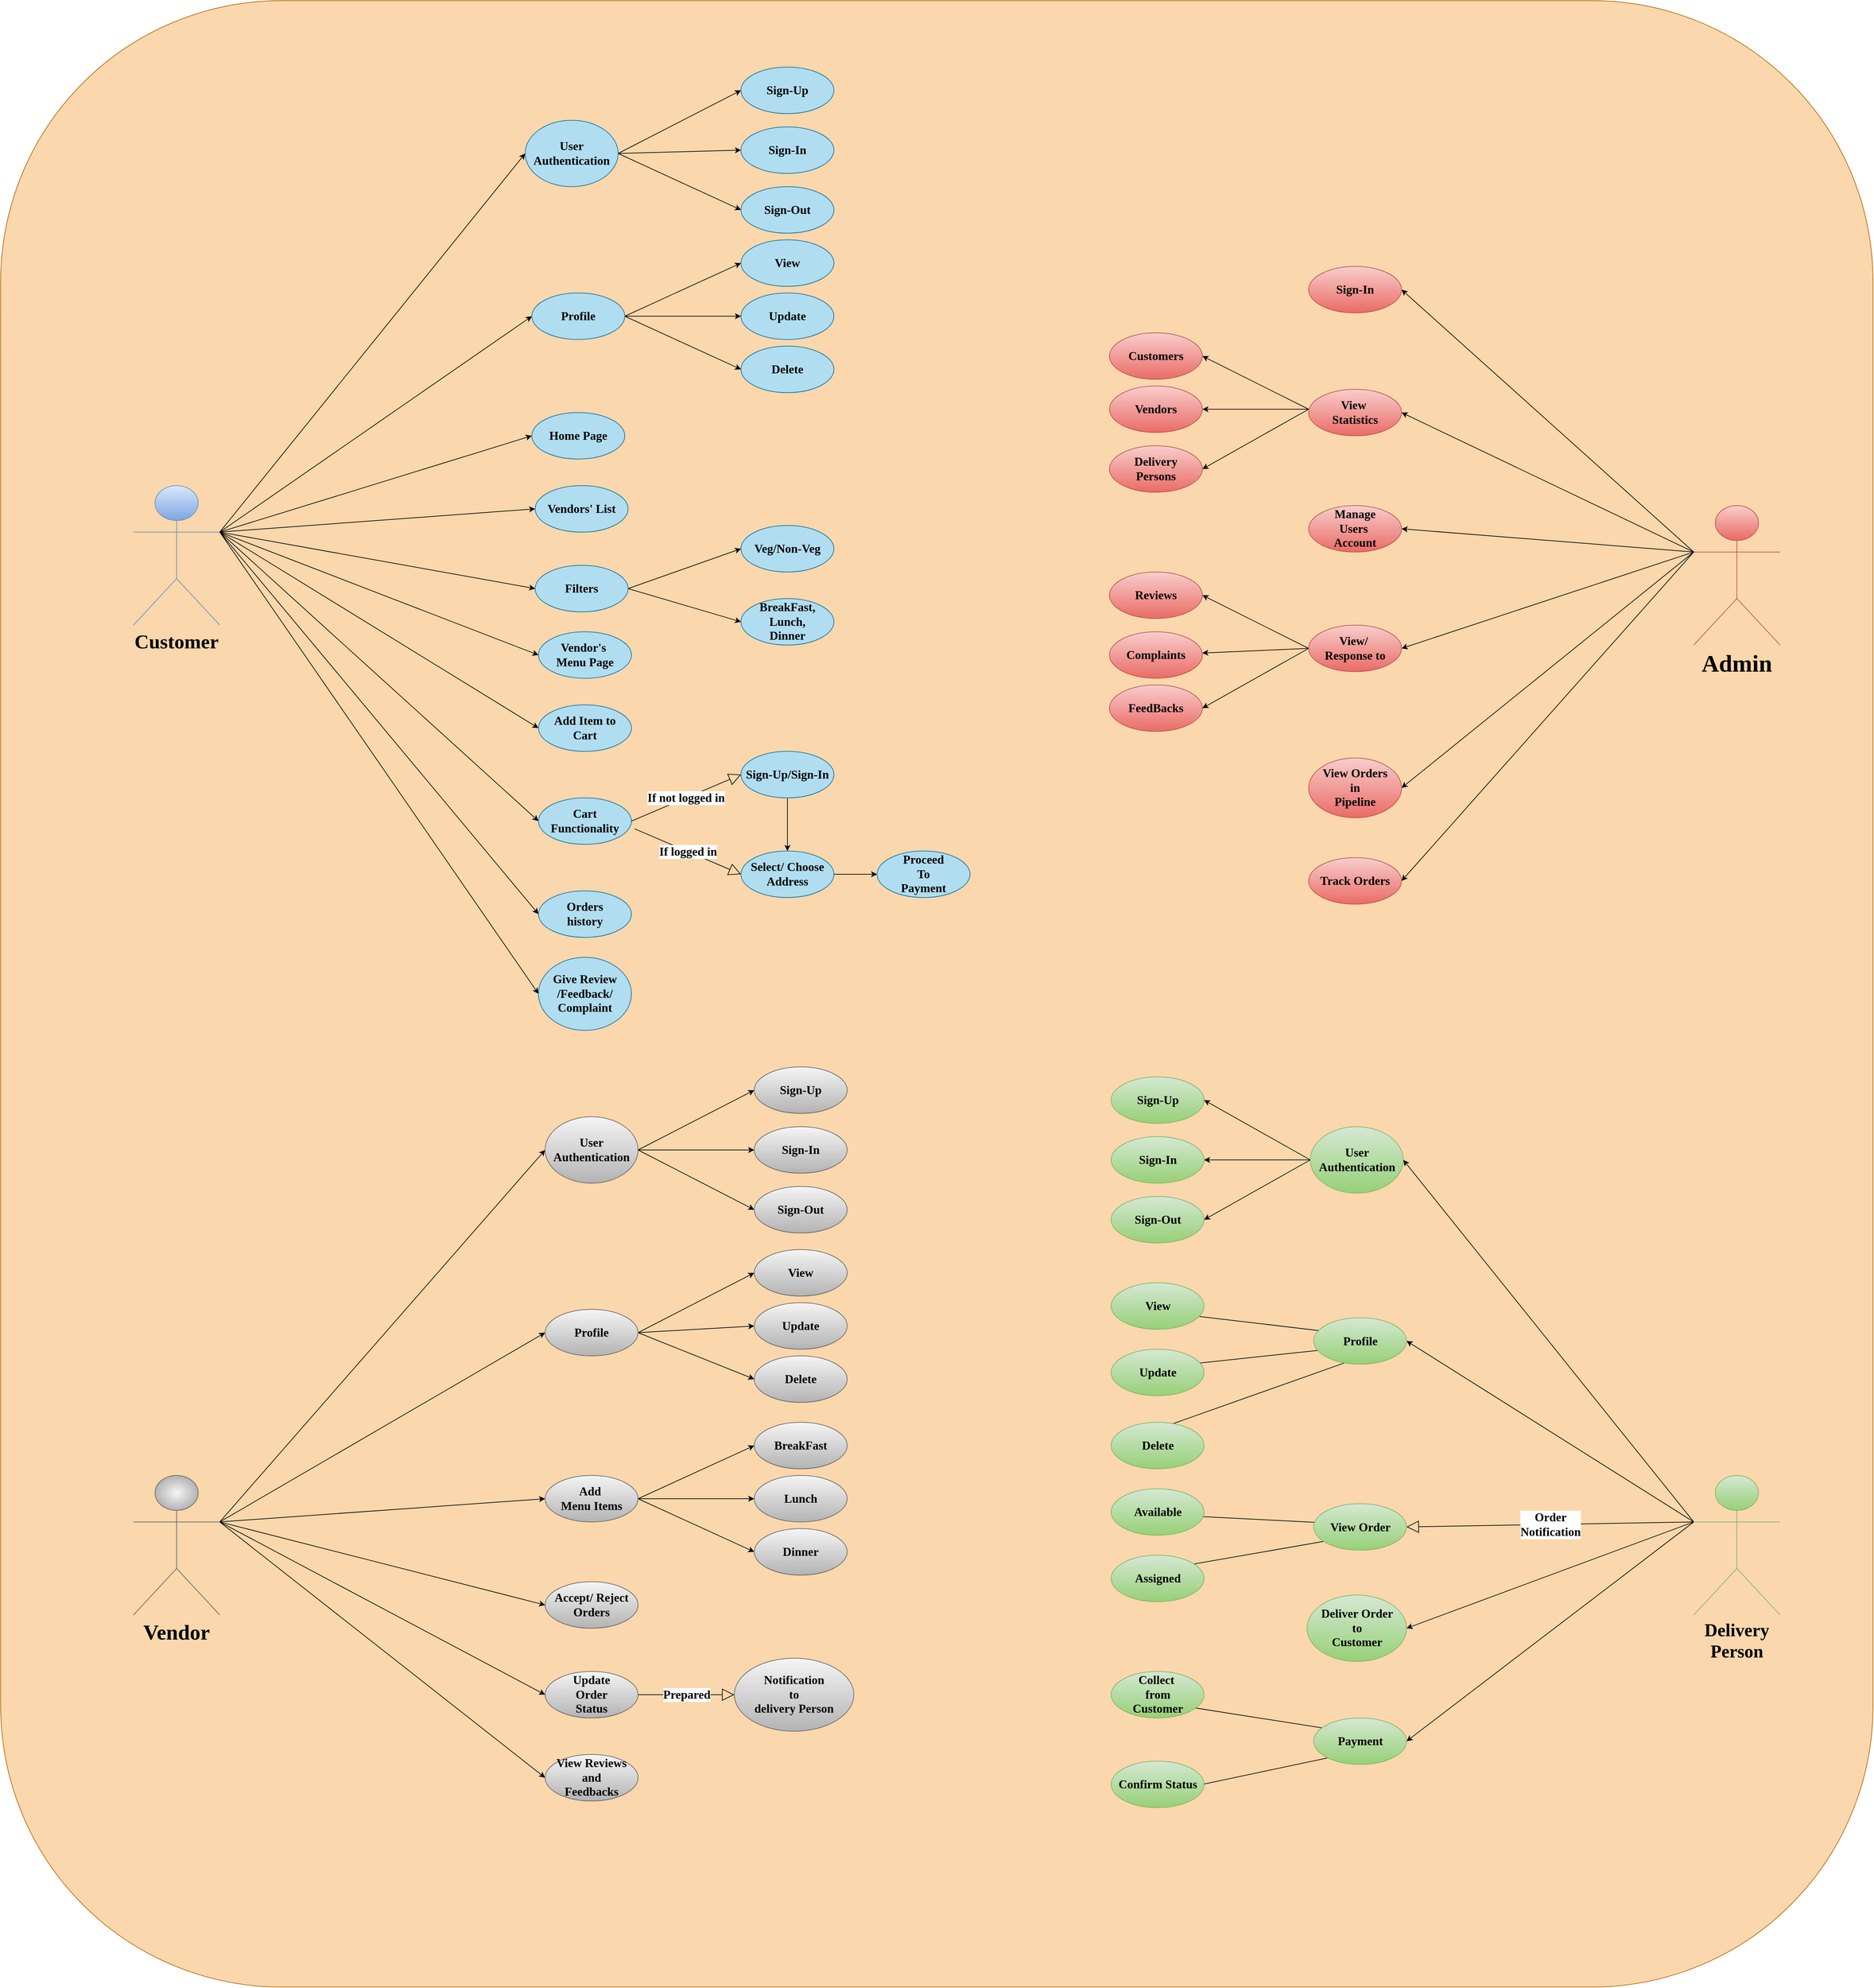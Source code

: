 <mxfile version="24.2.5" type="device">
  <diagram id="b9FNjDXTkxt2mqBvIQhz" name="Page-4">
    <mxGraphModel dx="3183" dy="2480" grid="1" gridSize="10" guides="1" tooltips="1" connect="1" arrows="1" fold="1" page="1" pageScale="1" pageWidth="850" pageHeight="1100" background="#ffffff" math="0" shadow="0">
      <root>
        <mxCell id="0" />
        <mxCell id="1" parent="0" />
        <mxCell id="XHKxCGprkvozCFPUDnfJ-1" value="" style="rounded=1;html=1;labelBackgroundColor=#ea2610;textShadow=1;labelBorderColor=none;fillColor=#fad7ac;strokeColor=#b46504;gradientDirection=radial;strokeWidth=1;fillStyle=solid;fontSize=18;fontStyle=1" parent="1" vertex="1">
          <mxGeometry x="-180" y="-550" width="2820" height="2990" as="geometry" />
        </mxCell>
        <mxCell id="hpfhYlzzf-C4YX28FUgR-1" style="edgeStyle=none;rounded=0;orthogonalLoop=1;jettySize=auto;html=1;exitX=1;exitY=0.333;exitDx=0;exitDy=0;exitPerimeter=0;entryX=0;entryY=0.5;entryDx=0;entryDy=0;fontFamily=Consolas;fontStyle=1;fontSize=18;labelBorderColor=none;textShadow=0;strokeWidth=1;" parent="1" source="hpfhYlzzf-C4YX28FUgR-11" target="hpfhYlzzf-C4YX28FUgR-16" edge="1">
          <mxGeometry relative="1" as="geometry" />
        </mxCell>
        <mxCell id="hpfhYlzzf-C4YX28FUgR-2" style="edgeStyle=none;rounded=0;orthogonalLoop=1;jettySize=auto;html=1;exitX=1;exitY=0.333;exitDx=0;exitDy=0;exitPerimeter=0;entryX=0;entryY=0.5;entryDx=0;entryDy=0;fontFamily=Consolas;fontStyle=1;fontSize=18;labelBorderColor=none;textShadow=0;strokeWidth=1;" parent="1" source="hpfhYlzzf-C4YX28FUgR-11" target="hpfhYlzzf-C4YX28FUgR-12" edge="1">
          <mxGeometry relative="1" as="geometry" />
        </mxCell>
        <mxCell id="hpfhYlzzf-C4YX28FUgR-3" style="edgeStyle=none;rounded=0;orthogonalLoop=1;jettySize=auto;html=1;exitX=1;exitY=0.333;exitDx=0;exitDy=0;exitPerimeter=0;entryX=0;entryY=0.5;entryDx=0;entryDy=0;fontFamily=Consolas;fontStyle=1;fontSize=18;labelBorderColor=none;textShadow=0;strokeWidth=1;" parent="1" source="hpfhYlzzf-C4YX28FUgR-11" target="hpfhYlzzf-C4YX28FUgR-17" edge="1">
          <mxGeometry relative="1" as="geometry" />
        </mxCell>
        <mxCell id="hpfhYlzzf-C4YX28FUgR-4" style="edgeStyle=none;rounded=0;orthogonalLoop=1;jettySize=auto;html=1;exitX=1;exitY=0.333;exitDx=0;exitDy=0;exitPerimeter=0;entryX=0;entryY=0.5;entryDx=0;entryDy=0;fontFamily=Consolas;fontStyle=1;fontSize=18;labelBorderColor=none;textShadow=0;strokeWidth=1;" parent="1" source="hpfhYlzzf-C4YX28FUgR-11" target="hpfhYlzzf-C4YX28FUgR-20" edge="1">
          <mxGeometry relative="1" as="geometry" />
        </mxCell>
        <mxCell id="hpfhYlzzf-C4YX28FUgR-5" style="edgeStyle=none;rounded=0;orthogonalLoop=1;jettySize=auto;html=1;exitX=1;exitY=0.333;exitDx=0;exitDy=0;exitPerimeter=0;entryX=0;entryY=0.5;entryDx=0;entryDy=0;fontFamily=Consolas;fontStyle=1;fontSize=18;labelBorderColor=none;textShadow=0;strokeWidth=1;" parent="1" source="hpfhYlzzf-C4YX28FUgR-11" target="hpfhYlzzf-C4YX28FUgR-23" edge="1">
          <mxGeometry relative="1" as="geometry" />
        </mxCell>
        <mxCell id="hpfhYlzzf-C4YX28FUgR-6" style="edgeStyle=none;rounded=0;orthogonalLoop=1;jettySize=auto;html=1;exitX=1;exitY=0.333;exitDx=0;exitDy=0;exitPerimeter=0;entryX=0;entryY=0.5;entryDx=0;entryDy=0;fontFamily=Consolas;fontStyle=1;fontSize=18;labelBorderColor=none;textShadow=0;strokeWidth=1;" parent="1" source="hpfhYlzzf-C4YX28FUgR-11" target="hpfhYlzzf-C4YX28FUgR-24" edge="1">
          <mxGeometry relative="1" as="geometry" />
        </mxCell>
        <mxCell id="hpfhYlzzf-C4YX28FUgR-7" style="edgeStyle=none;rounded=0;orthogonalLoop=1;jettySize=auto;html=1;exitX=1;exitY=0.333;exitDx=0;exitDy=0;exitPerimeter=0;entryX=0;entryY=0.5;entryDx=0;entryDy=0;fontFamily=Consolas;fontStyle=1;fontSize=18;labelBorderColor=none;textShadow=0;strokeWidth=1;" parent="1" source="hpfhYlzzf-C4YX28FUgR-11" target="hpfhYlzzf-C4YX28FUgR-25" edge="1">
          <mxGeometry relative="1" as="geometry" />
        </mxCell>
        <mxCell id="hpfhYlzzf-C4YX28FUgR-8" style="edgeStyle=none;rounded=0;orthogonalLoop=1;jettySize=auto;html=1;exitX=1;exitY=0.333;exitDx=0;exitDy=0;exitPerimeter=0;entryX=0;entryY=0.5;entryDx=0;entryDy=0;fontFamily=Consolas;fontStyle=1;fontSize=18;labelBorderColor=none;textShadow=0;strokeWidth=1;" parent="1" source="hpfhYlzzf-C4YX28FUgR-11" target="hpfhYlzzf-C4YX28FUgR-59" edge="1">
          <mxGeometry relative="1" as="geometry" />
        </mxCell>
        <mxCell id="hpfhYlzzf-C4YX28FUgR-9" style="edgeStyle=none;rounded=0;orthogonalLoop=1;jettySize=auto;html=1;exitX=1;exitY=0.333;exitDx=0;exitDy=0;exitPerimeter=0;entryX=0;entryY=0.5;entryDx=0;entryDy=0;fontFamily=Consolas;fontStyle=1;fontSize=18;labelBorderColor=none;textShadow=0;strokeWidth=1;" parent="1" source="hpfhYlzzf-C4YX28FUgR-11" target="hpfhYlzzf-C4YX28FUgR-111" edge="1">
          <mxGeometry relative="1" as="geometry" />
        </mxCell>
        <mxCell id="hpfhYlzzf-C4YX28FUgR-10" style="edgeStyle=none;rounded=0;orthogonalLoop=1;jettySize=auto;html=1;exitX=1;exitY=0.333;exitDx=0;exitDy=0;exitPerimeter=0;entryX=0;entryY=0.5;entryDx=0;entryDy=0;strokeWidth=1;fontSize=18;fontStyle=1" parent="1" source="hpfhYlzzf-C4YX28FUgR-11" target="hpfhYlzzf-C4YX28FUgR-118" edge="1">
          <mxGeometry relative="1" as="geometry" />
        </mxCell>
        <mxCell id="hpfhYlzzf-C4YX28FUgR-11" value="&lt;font style=&quot;font-size: 30px;&quot;&gt;Customer&lt;/font&gt;" style="shape=umlActor;verticalLabelPosition=bottom;verticalAlign=top;html=1;fontFamily=Consolas;fontStyle=1;fontSize=18;whiteSpace=wrap;labelBorderColor=none;textShadow=0;fillColor=#dae8fc;strokeColor=#6c8ebf;strokeWidth=1;gradientColor=#7ea6e0;" parent="1" vertex="1">
          <mxGeometry x="20" y="180" width="130" height="210" as="geometry" />
        </mxCell>
        <mxCell id="hpfhYlzzf-C4YX28FUgR-12" value="&lt;span style=&quot;font-size: 18px;&quot;&gt;&lt;font style=&quot;font-size: 18px;&quot;&gt;Home Page&lt;/font&gt;&lt;/span&gt;" style="ellipse;whiteSpace=wrap;html=1;fontFamily=Consolas;fontStyle=1;fontSize=18;labelBorderColor=none;textShadow=0;strokeWidth=1;fillColor=#b1ddf0;strokeColor=#10739e;" parent="1" vertex="1">
          <mxGeometry x="620" y="70" width="140" height="70" as="geometry" />
        </mxCell>
        <mxCell id="hpfhYlzzf-C4YX28FUgR-13" style="edgeStyle=none;rounded=0;orthogonalLoop=1;jettySize=auto;html=1;exitX=1;exitY=0.5;exitDx=0;exitDy=0;entryX=0;entryY=0.5;entryDx=0;entryDy=0;fontFamily=Consolas;fontStyle=1;fontSize=18;labelBorderColor=none;textShadow=0;strokeWidth=1;" parent="1" source="hpfhYlzzf-C4YX28FUgR-16" target="hpfhYlzzf-C4YX28FUgR-115" edge="1">
          <mxGeometry relative="1" as="geometry" />
        </mxCell>
        <mxCell id="hpfhYlzzf-C4YX28FUgR-14" style="edgeStyle=none;rounded=0;orthogonalLoop=1;jettySize=auto;html=1;exitX=1;exitY=0.5;exitDx=0;exitDy=0;entryX=0;entryY=0.5;entryDx=0;entryDy=0;fontFamily=Consolas;fontStyle=1;fontSize=18;labelBorderColor=none;textShadow=0;strokeWidth=1;" parent="1" source="hpfhYlzzf-C4YX28FUgR-16" target="hpfhYlzzf-C4YX28FUgR-116" edge="1">
          <mxGeometry relative="1" as="geometry" />
        </mxCell>
        <mxCell id="hpfhYlzzf-C4YX28FUgR-15" style="edgeStyle=none;rounded=0;orthogonalLoop=1;jettySize=auto;html=1;exitX=1;exitY=0.5;exitDx=0;exitDy=0;entryX=0;entryY=0.5;entryDx=0;entryDy=0;fontFamily=Consolas;fontStyle=1;fontSize=18;labelBorderColor=none;textShadow=0;strokeWidth=1;" parent="1" source="hpfhYlzzf-C4YX28FUgR-16" target="hpfhYlzzf-C4YX28FUgR-117" edge="1">
          <mxGeometry relative="1" as="geometry" />
        </mxCell>
        <mxCell id="hpfhYlzzf-C4YX28FUgR-16" value="&lt;div style=&quot;font-size: 18px;&quot;&gt;&lt;span style=&quot;font-size: 18px;&quot;&gt;&lt;span style=&quot;font-size: 18px;&quot;&gt;User&lt;/span&gt;&lt;/span&gt;&lt;/div&gt;&lt;span style=&quot;font-size: 18px;&quot;&gt;&lt;span style=&quot;font-size: 18px;&quot;&gt;Authentication&lt;/span&gt;&lt;/span&gt;" style="ellipse;whiteSpace=wrap;html=1;fontFamily=Consolas;fontStyle=1;fontSize=18;labelBorderColor=none;textShadow=0;strokeWidth=1;fillColor=#b1ddf0;strokeColor=#10739e;" parent="1" vertex="1">
          <mxGeometry x="610" y="-370" width="140" height="100" as="geometry" />
        </mxCell>
        <mxCell id="hpfhYlzzf-C4YX28FUgR-17" value="&lt;span style=&quot;font-size: 18px;&quot;&gt;&lt;font style=&quot;font-size: 18px;&quot;&gt;Vendors&#39; List&lt;/font&gt;&lt;/span&gt;" style="ellipse;whiteSpace=wrap;html=1;fontFamily=Consolas;fontStyle=1;fontSize=18;labelBorderColor=none;textShadow=0;strokeWidth=1;fillColor=#b1ddf0;strokeColor=#10739e;" parent="1" vertex="1">
          <mxGeometry x="625" y="180" width="140" height="70" as="geometry" />
        </mxCell>
        <mxCell id="hpfhYlzzf-C4YX28FUgR-18" style="edgeStyle=none;rounded=0;orthogonalLoop=1;jettySize=auto;html=1;exitX=1;exitY=0.5;exitDx=0;exitDy=0;entryX=0;entryY=0.5;entryDx=0;entryDy=0;fontFamily=Consolas;fontStyle=1;fontSize=18;labelBorderColor=none;textShadow=0;strokeWidth=1;" parent="1" source="hpfhYlzzf-C4YX28FUgR-20" target="hpfhYlzzf-C4YX28FUgR-21" edge="1">
          <mxGeometry relative="1" as="geometry" />
        </mxCell>
        <mxCell id="hpfhYlzzf-C4YX28FUgR-19" style="edgeStyle=none;rounded=0;orthogonalLoop=1;jettySize=auto;html=1;exitX=1;exitY=0.5;exitDx=0;exitDy=0;entryX=0;entryY=0.5;entryDx=0;entryDy=0;fontFamily=Consolas;fontStyle=1;fontSize=18;labelBorderColor=none;textShadow=0;strokeWidth=1;" parent="1" source="hpfhYlzzf-C4YX28FUgR-20" target="hpfhYlzzf-C4YX28FUgR-22" edge="1">
          <mxGeometry relative="1" as="geometry" />
        </mxCell>
        <mxCell id="hpfhYlzzf-C4YX28FUgR-20" value="&lt;span style=&quot;font-size: 18px;&quot;&gt;&lt;span style=&quot;font-size: 18px;&quot;&gt;Filters&lt;/span&gt;&lt;/span&gt;" style="ellipse;whiteSpace=wrap;html=1;fontFamily=Consolas;fontStyle=1;fontSize=18;labelBorderColor=none;textShadow=0;strokeWidth=1;fillColor=#b1ddf0;strokeColor=#10739e;" parent="1" vertex="1">
          <mxGeometry x="625" y="300" width="140" height="70" as="geometry" />
        </mxCell>
        <mxCell id="hpfhYlzzf-C4YX28FUgR-21" value="&lt;span style=&quot;font-size: 18px;&quot;&gt;&lt;font style=&quot;font-size: 18px;&quot;&gt;Veg/Non-Veg&lt;/font&gt;&lt;/span&gt;" style="ellipse;whiteSpace=wrap;html=1;fontFamily=Consolas;fontStyle=1;fontSize=18;labelBorderColor=none;textShadow=0;strokeWidth=1;fillColor=#b1ddf0;strokeColor=#10739e;" parent="1" vertex="1">
          <mxGeometry x="935" y="240" width="140" height="70" as="geometry" />
        </mxCell>
        <mxCell id="hpfhYlzzf-C4YX28FUgR-22" value="&lt;span style=&quot;font-size: 18px;&quot;&gt;&lt;font style=&quot;font-size: 18px;&quot;&gt;BreakFast,&lt;/font&gt;&lt;/span&gt;&lt;div style=&quot;font-size: 18px;&quot;&gt;&lt;span style=&quot;font-size: 18px;&quot;&gt;&lt;font style=&quot;font-size: 18px;&quot;&gt;Lunch,&lt;/font&gt;&lt;/span&gt;&lt;/div&gt;&lt;div style=&quot;font-size: 18px;&quot;&gt;&lt;span style=&quot;font-size: 18px;&quot;&gt;&lt;font style=&quot;font-size: 18px;&quot;&gt;Dinner&lt;/font&gt;&lt;/span&gt;&lt;/div&gt;" style="ellipse;whiteSpace=wrap;html=1;fontFamily=Consolas;fontStyle=1;fontSize=18;labelBorderColor=none;textShadow=0;strokeWidth=1;fillColor=#b1ddf0;strokeColor=#10739e;" parent="1" vertex="1">
          <mxGeometry x="935" y="350" width="140" height="70" as="geometry" />
        </mxCell>
        <mxCell id="hpfhYlzzf-C4YX28FUgR-23" value="&lt;span style=&quot;font-size: 18px;&quot;&gt;&lt;span style=&quot;font-size: 18px;&quot;&gt;Vendor&#39;s&amp;nbsp;&lt;br style=&quot;font-size: 18px;&quot;&gt;Menu Page&lt;/span&gt;&lt;/span&gt;" style="ellipse;whiteSpace=wrap;html=1;fontFamily=Consolas;fontStyle=1;fontSize=18;labelBorderColor=none;textShadow=0;strokeWidth=1;fillColor=#b1ddf0;strokeColor=#10739e;" parent="1" vertex="1">
          <mxGeometry x="630" y="400" width="140" height="70" as="geometry" />
        </mxCell>
        <mxCell id="hpfhYlzzf-C4YX28FUgR-24" value="&lt;span style=&quot;font-size: 18px;&quot;&gt;&lt;span style=&quot;font-size: 18px;&quot;&gt;Add Item to&lt;br style=&quot;font-size: 18px;&quot;&gt;Cart&lt;/span&gt;&lt;/span&gt;" style="ellipse;whiteSpace=wrap;html=1;fontFamily=Consolas;fontStyle=1;fontSize=18;labelBorderColor=none;textShadow=0;strokeWidth=1;fillColor=#b1ddf0;strokeColor=#10739e;" parent="1" vertex="1">
          <mxGeometry x="630" y="510" width="140" height="70" as="geometry" />
        </mxCell>
        <mxCell id="hpfhYlzzf-C4YX28FUgR-25" value="&lt;span style=&quot;font-size: 18px;&quot;&gt;&lt;span style=&quot;font-size: 18px;&quot;&gt;Cart&lt;br style=&quot;font-size: 18px;&quot;&gt;Functionality&lt;/span&gt;&lt;/span&gt;" style="ellipse;whiteSpace=wrap;html=1;fontFamily=Consolas;fontStyle=1;fontSize=18;labelBorderColor=none;textShadow=0;strokeWidth=1;fillColor=#b1ddf0;strokeColor=#10739e;" parent="1" vertex="1">
          <mxGeometry x="630" y="650" width="140" height="70" as="geometry" />
        </mxCell>
        <mxCell id="hpfhYlzzf-C4YX28FUgR-26" style="edgeStyle=none;rounded=0;orthogonalLoop=1;jettySize=auto;html=1;exitX=0.5;exitY=1;exitDx=0;exitDy=0;fontFamily=Consolas;fontStyle=1;fontSize=18;labelBorderColor=none;textShadow=0;strokeWidth=1;" parent="1" source="hpfhYlzzf-C4YX28FUgR-27" target="hpfhYlzzf-C4YX28FUgR-29" edge="1">
          <mxGeometry relative="1" as="geometry" />
        </mxCell>
        <mxCell id="hpfhYlzzf-C4YX28FUgR-27" value="&lt;span style=&quot;font-size: 18px;&quot;&gt;&lt;font style=&quot;font-size: 18px;&quot;&gt;Sign-Up/Sign-In&lt;/font&gt;&lt;/span&gt;" style="ellipse;whiteSpace=wrap;html=1;fontFamily=Consolas;fontStyle=1;fontSize=18;labelBorderColor=none;textShadow=0;strokeWidth=1;fillColor=#b1ddf0;strokeColor=#10739e;" parent="1" vertex="1">
          <mxGeometry x="935" y="580" width="140" height="70" as="geometry" />
        </mxCell>
        <mxCell id="hpfhYlzzf-C4YX28FUgR-28" style="edgeStyle=none;rounded=0;orthogonalLoop=1;jettySize=auto;html=1;exitX=1;exitY=0.5;exitDx=0;exitDy=0;entryX=0;entryY=0.5;entryDx=0;entryDy=0;fontFamily=Consolas;fontStyle=1;fontSize=18;labelBorderColor=none;textShadow=0;strokeWidth=1;" parent="1" source="hpfhYlzzf-C4YX28FUgR-29" target="hpfhYlzzf-C4YX28FUgR-31" edge="1">
          <mxGeometry relative="1" as="geometry" />
        </mxCell>
        <mxCell id="hpfhYlzzf-C4YX28FUgR-29" value="&lt;span style=&quot;font-size: 18px;&quot;&gt;&lt;span style=&quot;font-size: 18px;&quot;&gt;Select/ Choose&lt;/span&gt;&lt;/span&gt;&lt;div style=&quot;font-size: 18px;&quot;&gt;&lt;span style=&quot;font-size: 18px;&quot;&gt;&lt;span style=&quot;font-size: 18px;&quot;&gt;Address&lt;/span&gt;&lt;/span&gt;&lt;/div&gt;" style="ellipse;whiteSpace=wrap;html=1;fontFamily=Consolas;fontStyle=1;fontSize=18;labelBorderColor=none;textShadow=0;strokeWidth=1;fillColor=#b1ddf0;strokeColor=#10739e;" parent="1" vertex="1">
          <mxGeometry x="935" y="730" width="140" height="70" as="geometry" />
        </mxCell>
        <mxCell id="hpfhYlzzf-C4YX28FUgR-30" value="&lt;span style=&quot;font-size: 18px;&quot;&gt;&lt;font style=&quot;font-size: 18px;&quot;&gt;If not logged in&lt;/font&gt;&lt;/span&gt;" style="endArrow=block;endSize=16;endFill=0;html=1;rounded=0;exitX=1;exitY=0.5;exitDx=0;exitDy=0;entryX=0;entryY=0.5;entryDx=0;entryDy=0;fontFamily=Consolas;fontStyle=1;fontSize=18;labelBorderColor=none;textShadow=0;strokeWidth=1;" parent="1" source="hpfhYlzzf-C4YX28FUgR-25" target="hpfhYlzzf-C4YX28FUgR-27" edge="1">
          <mxGeometry width="160" relative="1" as="geometry">
            <mxPoint x="360" y="670" as="sourcePoint" />
            <mxPoint x="520" y="670" as="targetPoint" />
          </mxGeometry>
        </mxCell>
        <mxCell id="hpfhYlzzf-C4YX28FUgR-31" value="&lt;span style=&quot;font-size: 18px;&quot;&gt;&lt;span style=&quot;font-size: 18px;&quot;&gt;Proceed&lt;/span&gt;&lt;/span&gt;&lt;div style=&quot;font-size: 18px;&quot;&gt;&lt;span style=&quot;font-size: 18px;&quot;&gt;&lt;span style=&quot;font-size: 18px;&quot;&gt;To&lt;/span&gt;&lt;/span&gt;&lt;/div&gt;&lt;div style=&quot;font-size: 18px;&quot;&gt;&lt;span style=&quot;font-size: 18px;&quot;&gt;&lt;span style=&quot;font-size: 18px;&quot;&gt;Payment&lt;/span&gt;&lt;/span&gt;&lt;/div&gt;" style="ellipse;whiteSpace=wrap;html=1;fontFamily=Consolas;fontStyle=1;fontSize=18;labelBorderColor=none;textShadow=0;strokeWidth=1;fillColor=#b1ddf0;strokeColor=#10739e;" parent="1" vertex="1">
          <mxGeometry x="1140" y="730" width="140" height="70" as="geometry" />
        </mxCell>
        <mxCell id="hpfhYlzzf-C4YX28FUgR-33" style="edgeStyle=none;rounded=0;orthogonalLoop=1;jettySize=auto;html=1;exitX=1;exitY=0.333;exitDx=0;exitDy=0;exitPerimeter=0;entryX=0;entryY=0.5;entryDx=0;entryDy=0;fontFamily=Consolas;fontStyle=1;fontSize=18;labelBorderColor=none;textShadow=0;strokeWidth=1;" parent="1" source="hpfhYlzzf-C4YX28FUgR-38" target="hpfhYlzzf-C4YX28FUgR-43" edge="1">
          <mxGeometry relative="1" as="geometry" />
        </mxCell>
        <mxCell id="hpfhYlzzf-C4YX28FUgR-34" style="edgeStyle=none;rounded=0;orthogonalLoop=1;jettySize=auto;html=1;exitX=1;exitY=0.333;exitDx=0;exitDy=0;exitPerimeter=0;entryX=0;entryY=0.5;entryDx=0;entryDy=0;fontFamily=Consolas;fontStyle=1;fontSize=18;labelBorderColor=none;textShadow=0;strokeWidth=1;" parent="1" source="hpfhYlzzf-C4YX28FUgR-38" target="hpfhYlzzf-C4YX28FUgR-50" edge="1">
          <mxGeometry relative="1" as="geometry" />
        </mxCell>
        <mxCell id="hpfhYlzzf-C4YX28FUgR-35" style="edgeStyle=none;rounded=0;orthogonalLoop=1;jettySize=auto;html=1;exitX=1;exitY=0.333;exitDx=0;exitDy=0;exitPerimeter=0;entryX=0;entryY=0.5;entryDx=0;entryDy=0;fontFamily=Consolas;fontStyle=1;fontSize=18;labelBorderColor=none;textShadow=0;strokeWidth=1;" parent="1" source="hpfhYlzzf-C4YX28FUgR-38" target="hpfhYlzzf-C4YX28FUgR-54" edge="1">
          <mxGeometry relative="1" as="geometry" />
        </mxCell>
        <mxCell id="hpfhYlzzf-C4YX28FUgR-36" style="edgeStyle=none;rounded=0;orthogonalLoop=1;jettySize=auto;html=1;exitX=1;exitY=0.333;exitDx=0;exitDy=0;exitPerimeter=0;entryX=0;entryY=0.5;entryDx=0;entryDy=0;fontFamily=Consolas;fontStyle=1;fontSize=18;labelBorderColor=none;textShadow=0;strokeWidth=1;" parent="1" source="hpfhYlzzf-C4YX28FUgR-38" target="hpfhYlzzf-C4YX28FUgR-55" edge="1">
          <mxGeometry relative="1" as="geometry" />
        </mxCell>
        <mxCell id="hpfhYlzzf-C4YX28FUgR-37" style="edgeStyle=none;rounded=0;orthogonalLoop=1;jettySize=auto;html=1;exitX=1;exitY=0.333;exitDx=0;exitDy=0;exitPerimeter=0;entryX=0;entryY=0.5;entryDx=0;entryDy=0;fontFamily=Consolas;fontStyle=1;fontSize=18;labelBorderColor=none;textShadow=0;strokeWidth=1;" parent="1" source="hpfhYlzzf-C4YX28FUgR-38" target="hpfhYlzzf-C4YX28FUgR-58" edge="1">
          <mxGeometry relative="1" as="geometry" />
        </mxCell>
        <mxCell id="hpfhYlzzf-C4YX28FUgR-129" style="edgeStyle=none;rounded=0;orthogonalLoop=1;jettySize=auto;html=1;exitX=1;exitY=0.333;exitDx=0;exitDy=0;exitPerimeter=0;entryX=0;entryY=0.5;entryDx=0;entryDy=0;" parent="1" source="hpfhYlzzf-C4YX28FUgR-38" target="hpfhYlzzf-C4YX28FUgR-122" edge="1">
          <mxGeometry relative="1" as="geometry" />
        </mxCell>
        <mxCell id="hpfhYlzzf-C4YX28FUgR-38" value="&lt;font style=&quot;font-size: 32px;&quot;&gt;Vendor&lt;/font&gt;" style="shape=umlActor;verticalLabelPosition=bottom;verticalAlign=top;html=1;fontFamily=Consolas;fontStyle=1;fontSize=18;whiteSpace=wrap;labelBorderColor=none;textShadow=0;strokeWidth=1;fillColor=#f5f5f5;strokeColor=#666666;gradientDirection=radial;gradientColor=#b3b3b3;" parent="1" vertex="1">
          <mxGeometry x="20" y="1670" width="130" height="210" as="geometry" />
        </mxCell>
        <mxCell id="hpfhYlzzf-C4YX28FUgR-40" style="edgeStyle=none;rounded=0;orthogonalLoop=1;jettySize=auto;html=1;exitX=1;exitY=0.5;exitDx=0;exitDy=0;entryX=0;entryY=0.5;entryDx=0;entryDy=0;fontFamily=Consolas;fontStyle=1;fontSize=18;labelBorderColor=none;textShadow=0;strokeWidth=1;" parent="1" source="hpfhYlzzf-C4YX28FUgR-43" target="hpfhYlzzf-C4YX28FUgR-44" edge="1">
          <mxGeometry relative="1" as="geometry" />
        </mxCell>
        <mxCell id="hpfhYlzzf-C4YX28FUgR-41" style="edgeStyle=none;rounded=0;orthogonalLoop=1;jettySize=auto;html=1;exitX=1;exitY=0.5;exitDx=0;exitDy=0;entryX=0;entryY=0.5;entryDx=0;entryDy=0;fontFamily=Consolas;fontStyle=1;fontSize=18;labelBorderColor=none;textShadow=0;strokeWidth=1;" parent="1" source="hpfhYlzzf-C4YX28FUgR-43" target="hpfhYlzzf-C4YX28FUgR-45" edge="1">
          <mxGeometry relative="1" as="geometry" />
        </mxCell>
        <mxCell id="hpfhYlzzf-C4YX28FUgR-42" style="edgeStyle=none;rounded=0;orthogonalLoop=1;jettySize=auto;html=1;exitX=1;exitY=0.5;exitDx=0;exitDy=0;entryX=0;entryY=0.5;entryDx=0;entryDy=0;fontFamily=Consolas;fontStyle=1;fontSize=18;labelBorderColor=none;textShadow=0;strokeWidth=1;" parent="1" source="hpfhYlzzf-C4YX28FUgR-43" target="hpfhYlzzf-C4YX28FUgR-46" edge="1">
          <mxGeometry relative="1" as="geometry" />
        </mxCell>
        <mxCell id="hpfhYlzzf-C4YX28FUgR-43" value="&lt;span style=&quot;font-size: 18px;&quot;&gt;&lt;span style=&quot;font-size: 18px;&quot;&gt;Profile&lt;br style=&quot;font-size: 18px;&quot;&gt;&lt;/span&gt;&lt;/span&gt;" style="ellipse;whiteSpace=wrap;html=1;fontFamily=Consolas;fontStyle=1;fontSize=18;labelBorderColor=none;textShadow=0;strokeWidth=1;fillColor=#f5f5f5;gradientColor=#b3b3b3;strokeColor=#666666;" parent="1" vertex="1">
          <mxGeometry x="640" y="1420" width="140" height="70" as="geometry" />
        </mxCell>
        <mxCell id="hpfhYlzzf-C4YX28FUgR-44" value="&lt;span style=&quot;font-size: 18px;&quot;&gt;&lt;span style=&quot;font-size: 18px;&quot;&gt;View&lt;/span&gt;&lt;/span&gt;" style="ellipse;whiteSpace=wrap;html=1;fontFamily=Consolas;fontStyle=1;fontSize=18;labelBorderColor=none;textShadow=0;strokeWidth=1;fillColor=#f5f5f5;gradientColor=#b3b3b3;strokeColor=#666666;" parent="1" vertex="1">
          <mxGeometry x="955" y="1330" width="140" height="70" as="geometry" />
        </mxCell>
        <mxCell id="hpfhYlzzf-C4YX28FUgR-45" value="&lt;span style=&quot;font-size: 18px;&quot;&gt;&lt;span style=&quot;font-size: 18px;&quot;&gt;Update&lt;/span&gt;&lt;/span&gt;" style="ellipse;whiteSpace=wrap;html=1;fontFamily=Consolas;fontStyle=1;fontSize=18;labelBorderColor=none;textShadow=0;strokeWidth=1;fillColor=#f5f5f5;gradientColor=#b3b3b3;strokeColor=#666666;" parent="1" vertex="1">
          <mxGeometry x="955" y="1410" width="140" height="70" as="geometry" />
        </mxCell>
        <mxCell id="hpfhYlzzf-C4YX28FUgR-46" value="&lt;span style=&quot;font-size: 18px;&quot;&gt;&lt;span style=&quot;font-size: 18px;&quot;&gt;Delete&lt;/span&gt;&lt;/span&gt;" style="ellipse;whiteSpace=wrap;html=1;fontFamily=Consolas;fontStyle=1;fontSize=18;labelBorderColor=none;textShadow=0;strokeWidth=1;fillColor=#f5f5f5;gradientColor=#b3b3b3;strokeColor=#666666;" parent="1" vertex="1">
          <mxGeometry x="955" y="1490" width="140" height="70" as="geometry" />
        </mxCell>
        <mxCell id="hpfhYlzzf-C4YX28FUgR-47" style="edgeStyle=none;rounded=0;orthogonalLoop=1;jettySize=auto;html=1;exitX=1;exitY=0.5;exitDx=0;exitDy=0;entryX=0;entryY=0.5;entryDx=0;entryDy=0;fontFamily=Consolas;fontStyle=1;fontSize=18;labelBorderColor=none;textShadow=0;strokeWidth=1;" parent="1" target="hpfhYlzzf-C4YX28FUgR-51" edge="1">
          <mxGeometry relative="1" as="geometry">
            <mxPoint x="780" y="1705.0" as="sourcePoint" />
          </mxGeometry>
        </mxCell>
        <mxCell id="hpfhYlzzf-C4YX28FUgR-48" style="edgeStyle=none;rounded=0;orthogonalLoop=1;jettySize=auto;html=1;exitX=1;exitY=0.5;exitDx=0;exitDy=0;entryX=0;entryY=0.5;entryDx=0;entryDy=0;fontFamily=Consolas;fontStyle=1;fontSize=18;labelBorderColor=none;textShadow=0;strokeWidth=1;" parent="1" target="hpfhYlzzf-C4YX28FUgR-52" edge="1">
          <mxGeometry relative="1" as="geometry">
            <mxPoint x="780" y="1705.0" as="sourcePoint" />
          </mxGeometry>
        </mxCell>
        <mxCell id="hpfhYlzzf-C4YX28FUgR-49" style="edgeStyle=none;rounded=0;orthogonalLoop=1;jettySize=auto;html=1;exitX=1;exitY=0.5;exitDx=0;exitDy=0;entryX=0;entryY=0.5;entryDx=0;entryDy=0;fontFamily=Consolas;fontStyle=1;fontSize=18;labelBorderColor=none;textShadow=0;strokeWidth=1;" parent="1" target="hpfhYlzzf-C4YX28FUgR-53" edge="1">
          <mxGeometry relative="1" as="geometry">
            <mxPoint x="780" y="1705.0" as="sourcePoint" />
          </mxGeometry>
        </mxCell>
        <mxCell id="hpfhYlzzf-C4YX28FUgR-50" value="&lt;span style=&quot;font-size: 18px;&quot;&gt;&lt;span style=&quot;font-size: 18px;&quot;&gt;Add&amp;nbsp;&lt;br style=&quot;font-size: 18px;&quot;&gt;Menu Items&lt;/span&gt;&lt;/span&gt;" style="ellipse;whiteSpace=wrap;html=1;fontFamily=Consolas;fontStyle=1;fontSize=18;labelBorderColor=none;textShadow=0;strokeWidth=1;fillColor=#f5f5f5;gradientColor=#b3b3b3;strokeColor=#666666;" parent="1" vertex="1">
          <mxGeometry x="640" y="1670" width="140" height="70" as="geometry" />
        </mxCell>
        <mxCell id="hpfhYlzzf-C4YX28FUgR-51" value="&lt;span style=&quot;font-size: 18px;&quot;&gt;&lt;span style=&quot;font-size: 18px;&quot;&gt;BreakFast&lt;/span&gt;&lt;/span&gt;" style="ellipse;whiteSpace=wrap;html=1;fontFamily=Consolas;fontStyle=1;fontSize=18;labelBorderColor=none;textShadow=0;strokeWidth=1;fillColor=#f5f5f5;gradientColor=#b3b3b3;strokeColor=#666666;" parent="1" vertex="1">
          <mxGeometry x="955" y="1590" width="140" height="70" as="geometry" />
        </mxCell>
        <mxCell id="hpfhYlzzf-C4YX28FUgR-52" value="&lt;span style=&quot;font-size: 18px;&quot;&gt;&lt;span style=&quot;font-size: 18px;&quot;&gt;Lunch&lt;/span&gt;&lt;/span&gt;" style="ellipse;whiteSpace=wrap;html=1;fontFamily=Consolas;fontStyle=1;fontSize=18;labelBorderColor=none;textShadow=0;strokeWidth=1;fillColor=#f5f5f5;gradientColor=#b3b3b3;strokeColor=#666666;" parent="1" vertex="1">
          <mxGeometry x="955" y="1670" width="140" height="70" as="geometry" />
        </mxCell>
        <mxCell id="hpfhYlzzf-C4YX28FUgR-53" value="&lt;span style=&quot;font-size: 18px;&quot;&gt;&lt;span style=&quot;font-size: 18px;&quot;&gt;Dinner&lt;/span&gt;&lt;/span&gt;" style="ellipse;whiteSpace=wrap;html=1;fontFamily=Consolas;fontStyle=1;fontSize=18;labelBorderColor=none;textShadow=0;strokeWidth=1;fillColor=#f5f5f5;gradientColor=#b3b3b3;strokeColor=#666666;" parent="1" vertex="1">
          <mxGeometry x="955" y="1750" width="140" height="70" as="geometry" />
        </mxCell>
        <mxCell id="hpfhYlzzf-C4YX28FUgR-54" value="&lt;span style=&quot;font-size: 18px;&quot;&gt;&lt;span style=&quot;font-size: 18px;&quot;&gt;Accept/&amp;nbsp;&lt;/span&gt;&lt;/span&gt;&lt;span style=&quot;font-size: 18px; background-color: initial;&quot;&gt;Reject&lt;/span&gt;&lt;div style=&quot;font-size: 18px;&quot;&gt;&lt;span style=&quot;font-size: 18px;&quot;&gt;&lt;span style=&quot;font-size: 18px;&quot;&gt;Orders&lt;/span&gt;&lt;/span&gt;&lt;/div&gt;" style="ellipse;whiteSpace=wrap;html=1;fontFamily=Consolas;fontStyle=1;fontSize=18;labelBorderColor=none;textShadow=0;strokeWidth=1;fillColor=#f5f5f5;gradientColor=#b3b3b3;strokeColor=#666666;" parent="1" vertex="1">
          <mxGeometry x="640" y="1830" width="140" height="70" as="geometry" />
        </mxCell>
        <mxCell id="hpfhYlzzf-C4YX28FUgR-55" value="&lt;span style=&quot;font-size: 18px;&quot;&gt;&lt;span style=&quot;font-size: 18px;&quot;&gt;Update&lt;/span&gt;&lt;/span&gt;&lt;div style=&quot;font-size: 18px;&quot;&gt;&lt;span style=&quot;font-size: 18px;&quot;&gt;&lt;span style=&quot;font-size: 18px;&quot;&gt;Order&lt;/span&gt;&lt;/span&gt;&lt;/div&gt;&lt;div style=&quot;font-size: 18px;&quot;&gt;&lt;span style=&quot;font-size: 18px;&quot;&gt;&lt;span style=&quot;font-size: 18px;&quot;&gt;Status&lt;/span&gt;&lt;/span&gt;&lt;/div&gt;" style="ellipse;whiteSpace=wrap;html=1;fontFamily=Consolas;fontStyle=1;fontSize=18;labelBorderColor=none;textShadow=0;strokeWidth=1;fillColor=#f5f5f5;gradientColor=#b3b3b3;strokeColor=#666666;" parent="1" vertex="1">
          <mxGeometry x="640" y="1965" width="140" height="70" as="geometry" />
        </mxCell>
        <mxCell id="hpfhYlzzf-C4YX28FUgR-56" value="&lt;span style=&quot;font-size: 18px;&quot;&gt;&lt;span style=&quot;font-size: 18px;&quot;&gt;Notification&lt;/span&gt;&lt;/span&gt;&lt;div style=&quot;font-size: 18px;&quot;&gt;&lt;span style=&quot;font-size: 18px;&quot;&gt;&lt;span style=&quot;font-size: 18px;&quot;&gt;to&lt;/span&gt;&lt;/span&gt;&lt;/div&gt;&lt;div style=&quot;font-size: 18px;&quot;&gt;&lt;span style=&quot;font-size: 18px;&quot;&gt;&lt;span style=&quot;font-size: 18px;&quot;&gt;delivery Person&lt;/span&gt;&lt;/span&gt;&lt;/div&gt;" style="ellipse;whiteSpace=wrap;html=1;fontFamily=Consolas;fontStyle=1;fontSize=18;labelBorderColor=none;textShadow=0;strokeWidth=1;fillColor=#f5f5f5;gradientColor=#b3b3b3;strokeColor=#666666;" parent="1" vertex="1">
          <mxGeometry x="925" y="1945" width="180" height="110" as="geometry" />
        </mxCell>
        <mxCell id="hpfhYlzzf-C4YX28FUgR-57" value="&lt;span style=&quot;font-size: 18px;&quot;&gt;&lt;font style=&quot;font-size: 18px;&quot;&gt;Prepared&lt;/font&gt;&lt;/span&gt;" style="endArrow=block;endSize=16;endFill=0;html=1;rounded=0;entryX=0;entryY=0.5;entryDx=0;entryDy=0;exitX=1;exitY=0.5;exitDx=0;exitDy=0;fontFamily=Consolas;fontStyle=1;fontSize=18;labelBorderColor=none;textShadow=0;strokeWidth=1;" parent="1" source="hpfhYlzzf-C4YX28FUgR-55" target="hpfhYlzzf-C4YX28FUgR-56" edge="1">
          <mxGeometry width="160" relative="1" as="geometry">
            <mxPoint x="630" y="2154.09" as="sourcePoint" />
            <mxPoint x="790" y="2154.09" as="targetPoint" />
          </mxGeometry>
        </mxCell>
        <mxCell id="hpfhYlzzf-C4YX28FUgR-58" value="&lt;span style=&quot;font-size: 18px;&quot;&gt;&lt;span style=&quot;font-size: 18px;&quot;&gt;View Reviews&lt;/span&gt;&lt;/span&gt;&lt;div style=&quot;font-size: 18px;&quot;&gt;&lt;span style=&quot;font-size: 18px;&quot;&gt;&lt;span style=&quot;font-size: 18px;&quot;&gt;and&lt;/span&gt;&lt;/span&gt;&lt;/div&gt;&lt;div style=&quot;font-size: 18px;&quot;&gt;&lt;span style=&quot;font-size: 18px;&quot;&gt;&lt;span style=&quot;font-size: 18px;&quot;&gt;Feedbacks&lt;/span&gt;&lt;/span&gt;&lt;/div&gt;" style="ellipse;whiteSpace=wrap;html=1;fontFamily=Consolas;fontStyle=1;fontSize=18;labelBorderColor=none;textShadow=0;strokeWidth=1;fillColor=#f5f5f5;gradientColor=#b3b3b3;strokeColor=#666666;" parent="1" vertex="1">
          <mxGeometry x="640" y="2090" width="140" height="70" as="geometry" />
        </mxCell>
        <mxCell id="hpfhYlzzf-C4YX28FUgR-59" value="&lt;span style=&quot;font-size: 18px;&quot;&gt;&lt;span style=&quot;font-size: 18px;&quot;&gt;Give Review&lt;/span&gt;&lt;/span&gt;&lt;div style=&quot;font-size: 18px;&quot;&gt;&lt;span style=&quot;font-size: 18px;&quot;&gt;&lt;span style=&quot;font-size: 18px;&quot;&gt;/Feedback/&lt;/span&gt;&lt;/span&gt;&lt;/div&gt;&lt;div style=&quot;font-size: 18px;&quot;&gt;&lt;span style=&quot;font-size: 18px;&quot;&gt;&lt;span style=&quot;font-size: 18px;&quot;&gt;Complaint&lt;/span&gt;&lt;/span&gt;&lt;/div&gt;" style="ellipse;whiteSpace=wrap;html=1;fontFamily=Consolas;fontStyle=1;fontSize=18;labelBorderColor=none;textShadow=0;strokeWidth=1;fillColor=#b1ddf0;strokeColor=#10739e;" parent="1" vertex="1">
          <mxGeometry x="630" y="890" width="140" height="110" as="geometry" />
        </mxCell>
        <mxCell id="hpfhYlzzf-C4YX28FUgR-60" style="edgeStyle=none;rounded=0;orthogonalLoop=1;jettySize=auto;html=1;exitX=0;exitY=0.333;exitDx=0;exitDy=0;exitPerimeter=0;entryX=1;entryY=0.5;entryDx=0;entryDy=0;fontFamily=Consolas;fontStyle=1;fontSize=18;labelBorderColor=none;textShadow=0;strokeWidth=1;" parent="1" source="hpfhYlzzf-C4YX28FUgR-65" target="hpfhYlzzf-C4YX28FUgR-66" edge="1">
          <mxGeometry relative="1" as="geometry" />
        </mxCell>
        <mxCell id="hpfhYlzzf-C4YX28FUgR-61" style="edgeStyle=none;rounded=0;orthogonalLoop=1;jettySize=auto;html=1;exitX=0;exitY=0.333;exitDx=0;exitDy=0;exitPerimeter=0;entryX=1;entryY=0.5;entryDx=0;entryDy=0;fontFamily=Consolas;fontStyle=1;fontSize=18;labelBorderColor=none;textShadow=0;strokeWidth=1;" parent="1" source="hpfhYlzzf-C4YX28FUgR-65" target="hpfhYlzzf-C4YX28FUgR-70" edge="1">
          <mxGeometry relative="1" as="geometry" />
        </mxCell>
        <mxCell id="hpfhYlzzf-C4YX28FUgR-62" style="edgeStyle=none;rounded=0;orthogonalLoop=1;jettySize=auto;html=1;exitX=0;exitY=0.333;exitDx=0;exitDy=0;exitPerimeter=0;entryX=1;entryY=0.5;entryDx=0;entryDy=0;fontFamily=Consolas;fontStyle=1;fontSize=18;labelBorderColor=none;textShadow=0;strokeWidth=1;" parent="1" source="hpfhYlzzf-C4YX28FUgR-65" target="hpfhYlzzf-C4YX28FUgR-74" edge="1">
          <mxGeometry relative="1" as="geometry" />
        </mxCell>
        <mxCell id="hpfhYlzzf-C4YX28FUgR-63" style="edgeStyle=none;rounded=0;orthogonalLoop=1;jettySize=auto;html=1;exitX=0;exitY=0.333;exitDx=0;exitDy=0;exitPerimeter=0;entryX=1;entryY=0.5;entryDx=0;entryDy=0;fontFamily=Consolas;fontStyle=1;fontSize=18;labelBorderColor=none;textShadow=0;strokeWidth=1;" parent="1" source="hpfhYlzzf-C4YX28FUgR-65" target="hpfhYlzzf-C4YX28FUgR-75" edge="1">
          <mxGeometry relative="1" as="geometry" />
        </mxCell>
        <mxCell id="hpfhYlzzf-C4YX28FUgR-64" style="edgeStyle=none;rounded=0;orthogonalLoop=1;jettySize=auto;html=1;exitX=0;exitY=0.333;exitDx=0;exitDy=0;exitPerimeter=0;entryX=1;entryY=0.5;entryDx=0;entryDy=0;fontFamily=Consolas;fontStyle=1;fontSize=18;labelBorderColor=none;textShadow=0;strokeWidth=1;" parent="1" source="hpfhYlzzf-C4YX28FUgR-65" target="hpfhYlzzf-C4YX28FUgR-79" edge="1">
          <mxGeometry relative="1" as="geometry" />
        </mxCell>
        <mxCell id="hpfhYlzzf-C4YX28FUgR-121" style="edgeStyle=none;rounded=0;orthogonalLoop=1;jettySize=auto;html=1;exitX=0;exitY=0.333;exitDx=0;exitDy=0;exitPerimeter=0;entryX=1;entryY=0.5;entryDx=0;entryDy=0;strokeWidth=1;fontSize=18;fontStyle=1" parent="1" source="hpfhYlzzf-C4YX28FUgR-65" target="hpfhYlzzf-C4YX28FUgR-120" edge="1">
          <mxGeometry relative="1" as="geometry" />
        </mxCell>
        <mxCell id="hpfhYlzzf-C4YX28FUgR-65" value="&lt;font style=&quot;font-size: 36px;&quot;&gt;Admin&lt;/font&gt;" style="shape=umlActor;verticalLabelPosition=bottom;verticalAlign=top;html=1;fontFamily=Consolas;fontStyle=1;fontSize=18;whiteSpace=wrap;labelBorderColor=none;textShadow=0;fillColor=#f8cecc;strokeColor=#b85450;strokeWidth=1;gradientColor=#ea6b66;" parent="1" vertex="1">
          <mxGeometry x="2370" y="210" width="130" height="210" as="geometry" />
        </mxCell>
        <mxCell id="hpfhYlzzf-C4YX28FUgR-66" value="&lt;span style=&quot;font-size: 18px;&quot;&gt;&lt;span style=&quot;font-size: 18px;&quot;&gt;Sign-In&lt;/span&gt;&lt;/span&gt;" style="ellipse;whiteSpace=wrap;html=1;fontFamily=Consolas;fontStyle=1;fontSize=18;labelBorderColor=none;textShadow=0;strokeWidth=1;fillColor=#f8cecc;strokeColor=#b85450;gradientColor=#ea6b66;" parent="1" vertex="1">
          <mxGeometry x="1790" y="-150" width="140" height="70" as="geometry" />
        </mxCell>
        <mxCell id="hpfhYlzzf-C4YX28FUgR-67" style="edgeStyle=none;rounded=0;orthogonalLoop=1;jettySize=auto;html=1;exitX=0;exitY=0.5;exitDx=0;exitDy=0;entryX=1;entryY=0.5;entryDx=0;entryDy=0;fontFamily=Consolas;fontStyle=1;fontSize=18;labelBorderColor=none;textShadow=0;strokeWidth=1;" parent="1" target="hpfhYlzzf-C4YX28FUgR-71" edge="1">
          <mxGeometry relative="1" as="geometry">
            <mxPoint x="1790" y="65" as="sourcePoint" />
          </mxGeometry>
        </mxCell>
        <mxCell id="hpfhYlzzf-C4YX28FUgR-68" style="edgeStyle=none;rounded=0;orthogonalLoop=1;jettySize=auto;html=1;exitX=0;exitY=0.5;exitDx=0;exitDy=0;entryX=1;entryY=0.5;entryDx=0;entryDy=0;fontFamily=Consolas;fontStyle=1;fontSize=18;labelBorderColor=none;textShadow=0;strokeWidth=1;" parent="1" target="hpfhYlzzf-C4YX28FUgR-72" edge="1">
          <mxGeometry relative="1" as="geometry">
            <mxPoint x="1790" y="65" as="sourcePoint" />
          </mxGeometry>
        </mxCell>
        <mxCell id="hpfhYlzzf-C4YX28FUgR-69" style="edgeStyle=none;rounded=0;orthogonalLoop=1;jettySize=auto;html=1;exitX=0;exitY=0.5;exitDx=0;exitDy=0;entryX=1;entryY=0.5;entryDx=0;entryDy=0;fontFamily=Consolas;fontStyle=1;fontSize=18;labelBorderColor=none;textShadow=0;strokeWidth=1;" parent="1" target="hpfhYlzzf-C4YX28FUgR-73" edge="1">
          <mxGeometry relative="1" as="geometry">
            <mxPoint x="1790" y="65" as="sourcePoint" />
          </mxGeometry>
        </mxCell>
        <mxCell id="hpfhYlzzf-C4YX28FUgR-70" value="&lt;span style=&quot;font-size: 18px;&quot;&gt;&lt;span style=&quot;font-size: 18px;&quot;&gt;View&amp;nbsp;&lt;/span&gt;&lt;/span&gt;&lt;div style=&quot;font-size: 18px;&quot;&gt;&lt;span style=&quot;font-size: 18px;&quot;&gt;&lt;span style=&quot;font-size: 18px;&quot;&gt;Statistics&lt;/span&gt;&lt;/span&gt;&lt;/div&gt;" style="ellipse;whiteSpace=wrap;html=1;fontFamily=Consolas;fontStyle=1;fontSize=18;labelBorderColor=none;textShadow=0;strokeWidth=1;fillColor=#f8cecc;strokeColor=#b85450;gradientColor=#ea6b66;" parent="1" vertex="1">
          <mxGeometry x="1790" y="35" width="140" height="70" as="geometry" />
        </mxCell>
        <mxCell id="hpfhYlzzf-C4YX28FUgR-71" value="&lt;span style=&quot;font-size: 18px;&quot;&gt;&lt;span style=&quot;font-size: 18px;&quot;&gt;Customers&lt;/span&gt;&lt;/span&gt;" style="ellipse;whiteSpace=wrap;html=1;fontFamily=Consolas;fontStyle=1;fontSize=18;labelBorderColor=none;textShadow=0;strokeWidth=1;fillColor=#f8cecc;strokeColor=#b85450;gradientColor=#ea6b66;" parent="1" vertex="1">
          <mxGeometry x="1490" y="-50" width="140" height="70" as="geometry" />
        </mxCell>
        <mxCell id="hpfhYlzzf-C4YX28FUgR-72" value="&lt;span style=&quot;font-size: 18px;&quot;&gt;&lt;span style=&quot;font-size: 18px;&quot;&gt;Vendors&lt;/span&gt;&lt;/span&gt;" style="ellipse;whiteSpace=wrap;html=1;fontFamily=Consolas;fontStyle=1;fontSize=18;labelBorderColor=none;textShadow=0;strokeWidth=1;fillColor=#f8cecc;strokeColor=#b85450;gradientColor=#ea6b66;" parent="1" vertex="1">
          <mxGeometry x="1490" y="30" width="140" height="70" as="geometry" />
        </mxCell>
        <mxCell id="hpfhYlzzf-C4YX28FUgR-73" value="&lt;span style=&quot;font-size: 18px;&quot;&gt;&lt;span style=&quot;font-size: 18px;&quot;&gt;Delivery&lt;/span&gt;&lt;/span&gt;&lt;div style=&quot;font-size: 18px;&quot;&gt;&lt;span style=&quot;font-size: 18px;&quot;&gt;&lt;span style=&quot;font-size: 18px;&quot;&gt;Persons&lt;/span&gt;&lt;/span&gt;&lt;/div&gt;" style="ellipse;whiteSpace=wrap;html=1;fontFamily=Consolas;fontStyle=1;fontSize=18;labelBorderColor=none;textShadow=0;strokeWidth=1;fillColor=#f8cecc;strokeColor=#b85450;gradientColor=#ea6b66;" parent="1" vertex="1">
          <mxGeometry x="1490" y="120" width="140" height="70" as="geometry" />
        </mxCell>
        <mxCell id="hpfhYlzzf-C4YX28FUgR-74" value="&lt;span style=&quot;font-size: 18px;&quot;&gt;&lt;span style=&quot;font-size: 18px;&quot;&gt;Manage&lt;/span&gt;&lt;/span&gt;&lt;div style=&quot;font-size: 18px;&quot;&gt;&lt;span style=&quot;font-size: 18px;&quot;&gt;&lt;span style=&quot;font-size: 18px;&quot;&gt;Users&amp;nbsp;&lt;/span&gt;&lt;/span&gt;&lt;/div&gt;&lt;div style=&quot;font-size: 18px;&quot;&gt;&lt;span style=&quot;font-size: 18px;&quot;&gt;&lt;span style=&quot;font-size: 18px;&quot;&gt;Account&lt;/span&gt;&lt;/span&gt;&lt;/div&gt;" style="ellipse;whiteSpace=wrap;html=1;fontFamily=Consolas;fontStyle=1;fontSize=18;labelBorderColor=none;textShadow=0;strokeWidth=1;fillColor=#f8cecc;strokeColor=#b85450;gradientColor=#ea6b66;" parent="1" vertex="1">
          <mxGeometry x="1790" y="210" width="140" height="70" as="geometry" />
        </mxCell>
        <mxCell id="hpfhYlzzf-C4YX28FUgR-75" value="&lt;span style=&quot;font-size: 18px;&quot;&gt;&lt;span style=&quot;font-size: 18px;&quot;&gt;View Orders&lt;/span&gt;&lt;/span&gt;&lt;div style=&quot;font-size: 18px;&quot;&gt;&lt;span style=&quot;font-size: 18px;&quot;&gt;&lt;span style=&quot;font-size: 18px;&quot;&gt;in&lt;/span&gt;&lt;/span&gt;&lt;/div&gt;&lt;div style=&quot;font-size: 18px;&quot;&gt;&lt;span style=&quot;font-size: 18px;&quot;&gt;&lt;span style=&quot;font-size: 18px;&quot;&gt;Pipeline&lt;/span&gt;&lt;/span&gt;&lt;/div&gt;" style="ellipse;whiteSpace=wrap;html=1;fontFamily=Consolas;fontStyle=1;fontSize=18;labelBorderColor=none;textShadow=0;strokeWidth=1;fillColor=#f8cecc;strokeColor=#b85450;gradientColor=#ea6b66;" parent="1" vertex="1">
          <mxGeometry x="1790" y="590" width="140" height="90" as="geometry" />
        </mxCell>
        <mxCell id="hpfhYlzzf-C4YX28FUgR-76" style="edgeStyle=none;rounded=0;orthogonalLoop=1;jettySize=auto;html=1;exitX=0;exitY=0.5;exitDx=0;exitDy=0;entryX=1;entryY=0.5;entryDx=0;entryDy=0;fontFamily=Consolas;fontStyle=1;fontSize=18;labelBorderColor=none;textShadow=0;strokeWidth=1;" parent="1" source="hpfhYlzzf-C4YX28FUgR-79" target="hpfhYlzzf-C4YX28FUgR-80" edge="1">
          <mxGeometry relative="1" as="geometry" />
        </mxCell>
        <mxCell id="hpfhYlzzf-C4YX28FUgR-77" style="edgeStyle=none;rounded=0;orthogonalLoop=1;jettySize=auto;html=1;exitX=0;exitY=0.5;exitDx=0;exitDy=0;fontFamily=Consolas;fontStyle=1;fontSize=18;labelBorderColor=none;textShadow=0;strokeWidth=1;" parent="1" source="hpfhYlzzf-C4YX28FUgR-79" target="hpfhYlzzf-C4YX28FUgR-81" edge="1">
          <mxGeometry relative="1" as="geometry" />
        </mxCell>
        <mxCell id="hpfhYlzzf-C4YX28FUgR-78" style="edgeStyle=none;rounded=0;orthogonalLoop=1;jettySize=auto;html=1;exitX=0;exitY=0.5;exitDx=0;exitDy=0;entryX=1;entryY=0.5;entryDx=0;entryDy=0;fontFamily=Consolas;fontStyle=1;fontSize=18;labelBorderColor=none;textShadow=0;strokeWidth=1;" parent="1" source="hpfhYlzzf-C4YX28FUgR-79" target="hpfhYlzzf-C4YX28FUgR-82" edge="1">
          <mxGeometry relative="1" as="geometry" />
        </mxCell>
        <mxCell id="hpfhYlzzf-C4YX28FUgR-79" value="&lt;span style=&quot;font-size: 18px;&quot;&gt;&lt;span style=&quot;font-size: 18px;&quot;&gt;View/&amp;nbsp;&lt;/span&gt;&lt;/span&gt;&lt;div style=&quot;font-size: 18px;&quot;&gt;&lt;span style=&quot;font-size: 18px;&quot;&gt;&lt;span style=&quot;font-size: 18px;&quot;&gt;Response to&lt;/span&gt;&lt;/span&gt;&lt;/div&gt;" style="ellipse;whiteSpace=wrap;html=1;fontFamily=Consolas;fontStyle=1;fontSize=18;labelBorderColor=none;textShadow=0;strokeWidth=1;fillColor=#f8cecc;strokeColor=#b85450;gradientColor=#ea6b66;" parent="1" vertex="1">
          <mxGeometry x="1790" y="390" width="140" height="70" as="geometry" />
        </mxCell>
        <mxCell id="hpfhYlzzf-C4YX28FUgR-80" value="&lt;span style=&quot;font-size: 18px;&quot;&gt;&lt;span style=&quot;font-size: 18px;&quot;&gt;Reviews&lt;/span&gt;&lt;/span&gt;" style="ellipse;whiteSpace=wrap;html=1;fontFamily=Consolas;fontStyle=1;fontSize=18;labelBorderColor=none;textShadow=0;strokeWidth=1;fillColor=#f8cecc;strokeColor=#b85450;gradientColor=#ea6b66;" parent="1" vertex="1">
          <mxGeometry x="1490" y="310" width="140" height="70" as="geometry" />
        </mxCell>
        <mxCell id="hpfhYlzzf-C4YX28FUgR-81" value="&lt;span style=&quot;font-size: 18px;&quot;&gt;&lt;span style=&quot;font-size: 18px;&quot;&gt;Complaints&lt;/span&gt;&lt;/span&gt;" style="ellipse;whiteSpace=wrap;html=1;fontFamily=Consolas;fontStyle=1;fontSize=18;labelBorderColor=none;textShadow=0;strokeWidth=1;fillColor=#f8cecc;strokeColor=#b85450;gradientColor=#ea6b66;" parent="1" vertex="1">
          <mxGeometry x="1490" y="400" width="140" height="70" as="geometry" />
        </mxCell>
        <mxCell id="hpfhYlzzf-C4YX28FUgR-82" value="&lt;span style=&quot;font-size: 18px;&quot;&gt;&lt;span style=&quot;font-size: 18px;&quot;&gt;FeedBacks&lt;/span&gt;&lt;/span&gt;" style="ellipse;whiteSpace=wrap;html=1;fontFamily=Consolas;fontStyle=1;fontSize=18;labelBorderColor=none;textShadow=0;strokeWidth=1;fillColor=#f8cecc;strokeColor=#b85450;gradientColor=#ea6b66;" parent="1" vertex="1">
          <mxGeometry x="1490" y="480" width="140" height="70" as="geometry" />
        </mxCell>
        <mxCell id="hpfhYlzzf-C4YX28FUgR-83" style="edgeStyle=none;rounded=0;orthogonalLoop=1;jettySize=auto;html=1;exitX=0;exitY=0.333;exitDx=0;exitDy=0;exitPerimeter=0;entryX=1;entryY=0.5;entryDx=0;entryDy=0;fontFamily=Consolas;fontStyle=1;fontSize=18;labelBorderColor=none;textShadow=0;strokeWidth=1;" parent="1" source="hpfhYlzzf-C4YX28FUgR-87" target="hpfhYlzzf-C4YX28FUgR-92" edge="1">
          <mxGeometry relative="1" as="geometry" />
        </mxCell>
        <mxCell id="hpfhYlzzf-C4YX28FUgR-85" style="edgeStyle=none;rounded=0;orthogonalLoop=1;jettySize=auto;html=1;exitX=0;exitY=0.333;exitDx=0;exitDy=0;exitPerimeter=0;entryX=1;entryY=0.5;entryDx=0;entryDy=0;fontFamily=Consolas;fontStyle=1;fontSize=18;labelBorderColor=none;textShadow=0;strokeWidth=1;" parent="1" source="hpfhYlzzf-C4YX28FUgR-87" target="hpfhYlzzf-C4YX28FUgR-101" edge="1">
          <mxGeometry relative="1" as="geometry" />
        </mxCell>
        <mxCell id="hpfhYlzzf-C4YX28FUgR-86" style="edgeStyle=none;rounded=0;orthogonalLoop=1;jettySize=auto;html=1;exitX=0;exitY=0.333;exitDx=0;exitDy=0;exitPerimeter=0;entryX=1;entryY=0.5;entryDx=0;entryDy=0;fontFamily=Consolas;fontStyle=1;fontSize=18;labelBorderColor=none;textShadow=0;strokeWidth=1;" parent="1" source="hpfhYlzzf-C4YX28FUgR-87" target="hpfhYlzzf-C4YX28FUgR-104" edge="1">
          <mxGeometry relative="1" as="geometry" />
        </mxCell>
        <mxCell id="hpfhYlzzf-C4YX28FUgR-141" style="edgeStyle=none;rounded=0;orthogonalLoop=1;jettySize=auto;html=1;exitX=0;exitY=0.333;exitDx=0;exitDy=0;exitPerimeter=0;entryX=1;entryY=0.5;entryDx=0;entryDy=0;" parent="1" source="hpfhYlzzf-C4YX28FUgR-87" target="hpfhYlzzf-C4YX28FUgR-130" edge="1">
          <mxGeometry relative="1" as="geometry" />
        </mxCell>
        <mxCell id="hpfhYlzzf-C4YX28FUgR-87" value="&lt;font style=&quot;font-size: 27px;&quot;&gt;Delivery&lt;/font&gt;&lt;div style=&quot;font-size: 27px;&quot;&gt;&lt;font style=&quot;font-size: 27px;&quot;&gt;Person&lt;/font&gt;&lt;/div&gt;" style="shape=umlActor;verticalLabelPosition=bottom;verticalAlign=top;html=1;fontFamily=Consolas;fontStyle=1;fontSize=18;whiteSpace=wrap;labelBorderColor=none;textShadow=0;strokeWidth=1;fillColor=#d5e8d4;gradientColor=#97d077;strokeColor=#82b366;" parent="1" vertex="1">
          <mxGeometry x="2370" y="1670" width="130" height="210" as="geometry" />
        </mxCell>
        <mxCell id="hpfhYlzzf-C4YX28FUgR-89" style="edgeStyle=none;rounded=0;orthogonalLoop=1;jettySize=auto;html=1;exitX=1;exitY=0.5;exitDx=0;exitDy=0;entryX=0;entryY=0.5;entryDx=0;entryDy=0;fontFamily=Consolas;fontStyle=1;fontSize=18;labelBorderColor=none;textShadow=0;strokeWidth=1;" parent="1" source="hpfhYlzzf-C4YX28FUgR-92" target="hpfhYlzzf-C4YX28FUgR-93" edge="1">
          <mxGeometry relative="1" as="geometry" />
        </mxCell>
        <mxCell id="hpfhYlzzf-C4YX28FUgR-90" style="edgeStyle=none;rounded=0;orthogonalLoop=1;jettySize=auto;html=1;exitX=1;exitY=0.5;exitDx=0;exitDy=0;entryX=0;entryY=0.5;entryDx=0;entryDy=0;fontFamily=Consolas;fontStyle=1;fontSize=18;labelBorderColor=none;textShadow=0;strokeWidth=1;" parent="1" source="hpfhYlzzf-C4YX28FUgR-92" target="hpfhYlzzf-C4YX28FUgR-94" edge="1">
          <mxGeometry relative="1" as="geometry" />
        </mxCell>
        <mxCell id="hpfhYlzzf-C4YX28FUgR-91" style="edgeStyle=none;rounded=0;orthogonalLoop=1;jettySize=auto;html=1;exitX=1;exitY=0.5;exitDx=0;exitDy=0;entryX=0;entryY=0.5;entryDx=0;entryDy=0;fontFamily=Consolas;fontStyle=1;fontSize=18;labelBorderColor=none;textShadow=0;strokeWidth=1;" parent="1" source="hpfhYlzzf-C4YX28FUgR-92" target="hpfhYlzzf-C4YX28FUgR-95" edge="1">
          <mxGeometry relative="1" as="geometry" />
        </mxCell>
        <mxCell id="hpfhYlzzf-C4YX28FUgR-92" value="&lt;span style=&quot;font-size: 18px;&quot;&gt;&lt;span style=&quot;font-size: 18px;&quot;&gt;Profile&lt;br style=&quot;font-size: 18px;&quot;&gt;&lt;/span&gt;&lt;/span&gt;" style="ellipse;whiteSpace=wrap;html=1;fontFamily=Consolas;fontStyle=1;fontSize=18;labelBorderColor=none;textShadow=0;strokeWidth=1;fillColor=#d5e8d4;gradientColor=#97d077;strokeColor=#82b366;" parent="1" vertex="1">
          <mxGeometry x="1797.5" y="1432.5" width="140" height="70" as="geometry" />
        </mxCell>
        <mxCell id="hpfhYlzzf-C4YX28FUgR-93" value="&lt;span style=&quot;font-size: 18px;&quot;&gt;&lt;span style=&quot;font-size: 18px;&quot;&gt;View&lt;/span&gt;&lt;/span&gt;" style="ellipse;whiteSpace=wrap;html=1;fontFamily=Consolas;fontStyle=1;fontSize=18;labelBorderColor=none;textShadow=0;strokeWidth=1;fillColor=#d5e8d4;gradientColor=#97d077;strokeColor=#82b366;" parent="1" vertex="1">
          <mxGeometry x="1492.5" y="1380" width="140" height="70" as="geometry" />
        </mxCell>
        <mxCell id="hpfhYlzzf-C4YX28FUgR-94" value="&lt;span style=&quot;font-size: 18px;&quot;&gt;&lt;span style=&quot;font-size: 18px;&quot;&gt;Update&lt;/span&gt;&lt;/span&gt;" style="ellipse;whiteSpace=wrap;html=1;fontFamily=Consolas;fontStyle=1;fontSize=18;labelBorderColor=none;textShadow=0;strokeWidth=1;fillColor=#d5e8d4;gradientColor=#97d077;strokeColor=#82b366;" parent="1" vertex="1">
          <mxGeometry x="1492.5" y="1480" width="140" height="70" as="geometry" />
        </mxCell>
        <mxCell id="hpfhYlzzf-C4YX28FUgR-95" value="&lt;span style=&quot;font-size: 18px;&quot;&gt;&lt;span style=&quot;font-size: 18px;&quot;&gt;Delete&lt;/span&gt;&lt;/span&gt;" style="ellipse;whiteSpace=wrap;html=1;fontFamily=Consolas;fontStyle=1;fontSize=18;labelBorderColor=none;textShadow=0;strokeWidth=1;fillColor=#d5e8d4;gradientColor=#97d077;strokeColor=#82b366;" parent="1" vertex="1">
          <mxGeometry x="1492.5" y="1590" width="140" height="70" as="geometry" />
        </mxCell>
        <mxCell id="hpfhYlzzf-C4YX28FUgR-96" style="edgeStyle=none;rounded=0;orthogonalLoop=1;jettySize=auto;html=1;exitX=1;exitY=0.5;exitDx=0;exitDy=0;entryX=0;entryY=0.5;entryDx=0;entryDy=0;fontFamily=Consolas;fontStyle=1;fontSize=18;labelBorderColor=none;textShadow=0;strokeWidth=1;" parent="1" source="hpfhYlzzf-C4YX28FUgR-98" target="hpfhYlzzf-C4YX28FUgR-99" edge="1">
          <mxGeometry relative="1" as="geometry" />
        </mxCell>
        <mxCell id="hpfhYlzzf-C4YX28FUgR-97" style="edgeStyle=none;rounded=0;orthogonalLoop=1;jettySize=auto;html=1;exitX=1;exitY=0.5;exitDx=0;exitDy=0;entryX=0;entryY=0.5;entryDx=0;entryDy=0;fontFamily=Consolas;fontStyle=1;fontSize=18;labelBorderColor=none;textShadow=0;strokeWidth=1;" parent="1" source="hpfhYlzzf-C4YX28FUgR-98" target="hpfhYlzzf-C4YX28FUgR-100" edge="1">
          <mxGeometry relative="1" as="geometry" />
        </mxCell>
        <mxCell id="hpfhYlzzf-C4YX28FUgR-98" value="&lt;span style=&quot;font-size: 18px;&quot;&gt;&lt;span style=&quot;font-size: 18px;&quot;&gt;View Order&lt;/span&gt;&lt;/span&gt;" style="ellipse;whiteSpace=wrap;html=1;fontFamily=Consolas;fontStyle=1;fontSize=18;labelBorderColor=none;textShadow=0;strokeWidth=1;fillColor=#d5e8d4;gradientColor=#97d077;strokeColor=#82b366;" parent="1" vertex="1">
          <mxGeometry x="1797.5" y="1712.5" width="140" height="70" as="geometry" />
        </mxCell>
        <mxCell id="hpfhYlzzf-C4YX28FUgR-99" value="&lt;span style=&quot;font-size: 18px;&quot;&gt;&lt;span style=&quot;font-size: 18px;&quot;&gt;Available&lt;/span&gt;&lt;/span&gt;" style="ellipse;whiteSpace=wrap;html=1;fontFamily=Consolas;fontStyle=1;fontSize=18;labelBorderColor=none;textShadow=0;strokeWidth=1;fillColor=#d5e8d4;gradientColor=#97d077;strokeColor=#82b366;" parent="1" vertex="1">
          <mxGeometry x="1492.5" y="1690" width="140" height="70" as="geometry" />
        </mxCell>
        <mxCell id="hpfhYlzzf-C4YX28FUgR-100" value="&lt;span style=&quot;font-size: 18px;&quot;&gt;&lt;span style=&quot;font-size: 18px;&quot;&gt;Assigned&lt;/span&gt;&lt;/span&gt;" style="ellipse;whiteSpace=wrap;html=1;fontFamily=Consolas;fontStyle=1;fontSize=18;labelBorderColor=none;textShadow=0;strokeWidth=1;fillColor=#d5e8d4;gradientColor=#97d077;strokeColor=#82b366;" parent="1" vertex="1">
          <mxGeometry x="1492.5" y="1790" width="140" height="70" as="geometry" />
        </mxCell>
        <mxCell id="hpfhYlzzf-C4YX28FUgR-101" value="&lt;font style=&quot;font-size: 18px;&quot;&gt;Deliver Order&lt;/font&gt;&lt;div style=&quot;font-size: 18px;&quot;&gt;&lt;font style=&quot;font-size: 18px;&quot;&gt;to&lt;/font&gt;&lt;/div&gt;&lt;div style=&quot;font-size: 18px;&quot;&gt;&lt;font style=&quot;font-size: 18px;&quot;&gt;Customer&lt;/font&gt;&lt;/div&gt;" style="ellipse;whiteSpace=wrap;html=1;fontFamily=Consolas;fontStyle=1;fontSize=18;labelBorderColor=none;textShadow=0;strokeWidth=1;fillColor=#d5e8d4;gradientColor=#97d077;strokeColor=#82b366;" parent="1" vertex="1">
          <mxGeometry x="1787.5" y="1850" width="150" height="100" as="geometry" />
        </mxCell>
        <mxCell id="hpfhYlzzf-C4YX28FUgR-102" style="edgeStyle=none;rounded=0;orthogonalLoop=1;jettySize=auto;html=1;exitX=1;exitY=0.5;exitDx=0;exitDy=0;entryX=0;entryY=0.5;entryDx=0;entryDy=0;fontFamily=Consolas;fontStyle=1;fontSize=18;labelBorderColor=none;textShadow=0;strokeWidth=1;" parent="1" source="hpfhYlzzf-C4YX28FUgR-104" target="hpfhYlzzf-C4YX28FUgR-105" edge="1">
          <mxGeometry relative="1" as="geometry" />
        </mxCell>
        <mxCell id="hpfhYlzzf-C4YX28FUgR-103" style="edgeStyle=none;rounded=0;orthogonalLoop=1;jettySize=auto;html=1;exitX=1;exitY=0.5;exitDx=0;exitDy=0;entryX=0;entryY=1;entryDx=0;entryDy=0;fontFamily=Consolas;fontStyle=1;fontSize=18;labelBorderColor=none;textShadow=0;strokeWidth=1;" parent="1" source="hpfhYlzzf-C4YX28FUgR-104" target="hpfhYlzzf-C4YX28FUgR-106" edge="1">
          <mxGeometry relative="1" as="geometry">
            <mxPoint x="1622.5" y="2117.5" as="targetPoint" />
          </mxGeometry>
        </mxCell>
        <mxCell id="hpfhYlzzf-C4YX28FUgR-104" value="&lt;span style=&quot;font-size: 18px;&quot;&gt;&lt;span style=&quot;font-size: 18px;&quot;&gt;Payment&lt;/span&gt;&lt;/span&gt;" style="ellipse;whiteSpace=wrap;html=1;fontFamily=Consolas;fontStyle=1;fontSize=18;labelBorderColor=none;textShadow=0;strokeWidth=1;fillColor=#d5e8d4;gradientColor=#97d077;strokeColor=#82b366;" parent="1" vertex="1">
          <mxGeometry x="1797.5" y="2035" width="140" height="70" as="geometry" />
        </mxCell>
        <mxCell id="hpfhYlzzf-C4YX28FUgR-105" value="&lt;span style=&quot;font-size: 18px;&quot;&gt;&lt;span style=&quot;font-size: 18px;&quot;&gt;Collect&amp;nbsp;&lt;/span&gt;&lt;/span&gt;&lt;div style=&quot;font-size: 18px;&quot;&gt;&lt;span style=&quot;font-size: 18px;&quot;&gt;&lt;span style=&quot;font-size: 18px;&quot;&gt;from&lt;/span&gt;&lt;/span&gt;&lt;/div&gt;&lt;div style=&quot;font-size: 18px;&quot;&gt;&lt;span style=&quot;font-size: 18px;&quot;&gt;&lt;span style=&quot;font-size: 18px;&quot;&gt;Customer&lt;/span&gt;&lt;/span&gt;&lt;/div&gt;" style="ellipse;whiteSpace=wrap;html=1;fontFamily=Consolas;fontStyle=1;fontSize=18;labelBorderColor=none;textShadow=0;strokeWidth=1;fillColor=#d5e8d4;gradientColor=#97d077;strokeColor=#82b366;" parent="1" vertex="1">
          <mxGeometry x="1492.5" y="1965" width="140" height="70" as="geometry" />
        </mxCell>
        <mxCell id="hpfhYlzzf-C4YX28FUgR-106" value="&lt;span style=&quot;font-size: 18px;&quot;&gt;&lt;span style=&quot;font-size: 18px;&quot;&gt;Confirm Status&lt;/span&gt;&lt;/span&gt;" style="ellipse;whiteSpace=wrap;html=1;fontFamily=Consolas;fontStyle=1;fontSize=18;labelBorderColor=none;textShadow=0;strokeWidth=1;fillColor=#d5e8d4;gradientColor=#97d077;strokeColor=#82b366;" parent="1" vertex="1">
          <mxGeometry x="1492.5" y="2100" width="140" height="70" as="geometry" />
        </mxCell>
        <mxCell id="hpfhYlzzf-C4YX28FUgR-107" value="&lt;span style=&quot;font-size: 18px;&quot;&gt;Order&lt;/span&gt;&lt;div style=&quot;font-size: 18px;&quot;&gt;&lt;span style=&quot;font-size: 18px;&quot;&gt;Notification&lt;/span&gt;&lt;/div&gt;" style="endArrow=block;endSize=16;endFill=0;html=1;rounded=0;entryX=1;entryY=0.5;entryDx=0;entryDy=0;fontFamily=Consolas;fontStyle=1;fontSize=18;labelBorderColor=none;textShadow=0;exitX=0;exitY=0.333;exitDx=0;exitDy=0;exitPerimeter=0;strokeWidth=1;" parent="1" source="hpfhYlzzf-C4YX28FUgR-87" target="hpfhYlzzf-C4YX28FUgR-98" edge="1">
          <mxGeometry width="160" relative="1" as="geometry">
            <mxPoint x="2262.5" y="1756.59" as="sourcePoint" />
            <mxPoint x="2042.5" y="1756.5" as="targetPoint" />
          </mxGeometry>
        </mxCell>
        <mxCell id="hpfhYlzzf-C4YX28FUgR-108" style="edgeStyle=none;rounded=0;orthogonalLoop=1;jettySize=auto;html=1;exitX=1;exitY=0.5;exitDx=0;exitDy=0;entryX=0;entryY=0.5;entryDx=0;entryDy=0;fontFamily=Consolas;fontStyle=1;fontSize=18;labelBorderColor=none;textShadow=0;strokeWidth=1;" parent="1" source="hpfhYlzzf-C4YX28FUgR-111" target="hpfhYlzzf-C4YX28FUgR-112" edge="1">
          <mxGeometry relative="1" as="geometry" />
        </mxCell>
        <mxCell id="hpfhYlzzf-C4YX28FUgR-109" style="edgeStyle=none;rounded=0;orthogonalLoop=1;jettySize=auto;html=1;exitX=1;exitY=0.5;exitDx=0;exitDy=0;entryX=0;entryY=0.5;entryDx=0;entryDy=0;fontFamily=Consolas;fontStyle=1;fontSize=18;labelBorderColor=none;textShadow=0;strokeWidth=1;" parent="1" source="hpfhYlzzf-C4YX28FUgR-111" target="hpfhYlzzf-C4YX28FUgR-113" edge="1">
          <mxGeometry relative="1" as="geometry" />
        </mxCell>
        <mxCell id="hpfhYlzzf-C4YX28FUgR-110" style="edgeStyle=none;rounded=0;orthogonalLoop=1;jettySize=auto;html=1;exitX=1;exitY=0.5;exitDx=0;exitDy=0;entryX=0;entryY=0.5;entryDx=0;entryDy=0;fontFamily=Consolas;fontStyle=1;fontSize=18;labelBorderColor=none;textShadow=0;strokeWidth=1;" parent="1" source="hpfhYlzzf-C4YX28FUgR-111" target="hpfhYlzzf-C4YX28FUgR-114" edge="1">
          <mxGeometry relative="1" as="geometry" />
        </mxCell>
        <mxCell id="hpfhYlzzf-C4YX28FUgR-111" value="&lt;span style=&quot;font-size: 18px;&quot;&gt;&lt;span style=&quot;font-size: 18px;&quot;&gt;Profile&lt;br style=&quot;font-size: 18px;&quot;&gt;&lt;/span&gt;&lt;/span&gt;" style="ellipse;whiteSpace=wrap;html=1;fontFamily=Consolas;fontStyle=1;fontSize=18;labelBorderColor=none;textShadow=0;strokeWidth=1;fillColor=#b1ddf0;strokeColor=#10739e;" parent="1" vertex="1">
          <mxGeometry x="620" y="-110" width="140" height="70" as="geometry" />
        </mxCell>
        <mxCell id="hpfhYlzzf-C4YX28FUgR-112" value="&lt;span style=&quot;font-size: 18px;&quot;&gt;&lt;span style=&quot;font-size: 18px;&quot;&gt;View&lt;/span&gt;&lt;/span&gt;" style="ellipse;whiteSpace=wrap;html=1;fontFamily=Consolas;fontStyle=1;fontSize=18;labelBorderColor=none;textShadow=0;strokeWidth=1;fillColor=#b1ddf0;strokeColor=#10739e;" parent="1" vertex="1">
          <mxGeometry x="935" y="-190" width="140" height="70" as="geometry" />
        </mxCell>
        <mxCell id="hpfhYlzzf-C4YX28FUgR-113" value="&lt;span style=&quot;font-size: 18px;&quot;&gt;&lt;span style=&quot;font-size: 18px;&quot;&gt;Update&lt;/span&gt;&lt;/span&gt;" style="ellipse;whiteSpace=wrap;html=1;fontFamily=Consolas;fontStyle=1;fontSize=18;labelBorderColor=none;textShadow=0;strokeWidth=1;fillColor=#b1ddf0;strokeColor=#10739e;" parent="1" vertex="1">
          <mxGeometry x="935" y="-110" width="140" height="70" as="geometry" />
        </mxCell>
        <mxCell id="hpfhYlzzf-C4YX28FUgR-114" value="&lt;span style=&quot;font-size: 18px;&quot;&gt;&lt;span style=&quot;font-size: 18px;&quot;&gt;Delete&lt;/span&gt;&lt;/span&gt;" style="ellipse;whiteSpace=wrap;html=1;fontFamily=Consolas;fontStyle=1;fontSize=18;labelBorderColor=none;textShadow=0;strokeWidth=1;fillColor=#b1ddf0;strokeColor=#10739e;" parent="1" vertex="1">
          <mxGeometry x="935" y="-30" width="140" height="70" as="geometry" />
        </mxCell>
        <mxCell id="hpfhYlzzf-C4YX28FUgR-115" value="&lt;span style=&quot;font-size: 18px;&quot;&gt;&lt;span style=&quot;font-size: 18px;&quot;&gt;Sign-Up&lt;/span&gt;&lt;/span&gt;" style="ellipse;whiteSpace=wrap;html=1;fontFamily=Consolas;fontStyle=1;fontSize=18;labelBorderColor=none;textShadow=0;strokeWidth=1;fillColor=#b1ddf0;strokeColor=#10739e;" parent="1" vertex="1">
          <mxGeometry x="935" y="-450" width="140" height="70" as="geometry" />
        </mxCell>
        <mxCell id="hpfhYlzzf-C4YX28FUgR-116" value="&lt;span style=&quot;font-size: 18px;&quot;&gt;&lt;span style=&quot;font-size: 18px;&quot;&gt;Sign-In&lt;/span&gt;&lt;/span&gt;" style="ellipse;whiteSpace=wrap;html=1;fontFamily=Consolas;fontStyle=1;fontSize=18;labelBorderColor=none;textShadow=0;strokeWidth=1;fillColor=#b1ddf0;strokeColor=#10739e;" parent="1" vertex="1">
          <mxGeometry x="935" y="-360" width="140" height="70" as="geometry" />
        </mxCell>
        <mxCell id="hpfhYlzzf-C4YX28FUgR-117" value="&lt;span style=&quot;font-size: 18px;&quot;&gt;&lt;span style=&quot;font-size: 18px;&quot;&gt;Sign-Out&lt;/span&gt;&lt;/span&gt;" style="ellipse;whiteSpace=wrap;html=1;fontFamily=Consolas;fontStyle=1;fontSize=18;labelBorderColor=none;textShadow=0;strokeWidth=1;fillColor=#b1ddf0;strokeColor=#10739e;" parent="1" vertex="1">
          <mxGeometry x="935" y="-270" width="140" height="70" as="geometry" />
        </mxCell>
        <mxCell id="hpfhYlzzf-C4YX28FUgR-118" value="&lt;font style=&quot;font-size: 18px;&quot;&gt;Orders&lt;/font&gt;&lt;div style=&quot;font-size: 18px;&quot;&gt;&lt;font style=&quot;font-size: 18px;&quot;&gt;history&lt;/font&gt;&lt;/div&gt;" style="ellipse;whiteSpace=wrap;html=1;fontFamily=Consolas;fontStyle=1;fontSize=18;labelBorderColor=none;textShadow=0;strokeWidth=1;fillColor=#b1ddf0;strokeColor=#10739e;" parent="1" vertex="1">
          <mxGeometry x="630" y="790" width="140" height="70" as="geometry" />
        </mxCell>
        <mxCell id="hpfhYlzzf-C4YX28FUgR-119" value="&lt;span style=&quot;font-size: 18px;&quot;&gt;&lt;font style=&quot;font-size: 18px;&quot;&gt;If logged in&lt;/font&gt;&lt;/span&gt;" style="endArrow=block;endSize=16;endFill=0;html=1;rounded=0;exitX=1.036;exitY=0.667;exitDx=0;exitDy=0;fontFamily=Consolas;fontStyle=1;fontSize=18;labelBorderColor=none;textShadow=0;exitPerimeter=0;entryX=0;entryY=0.5;entryDx=0;entryDy=0;strokeWidth=1;" parent="1" source="hpfhYlzzf-C4YX28FUgR-25" target="hpfhYlzzf-C4YX28FUgR-29" edge="1">
          <mxGeometry width="160" relative="1" as="geometry">
            <mxPoint x="995" y="930" as="sourcePoint" />
            <mxPoint x="890" y="770" as="targetPoint" />
          </mxGeometry>
        </mxCell>
        <mxCell id="hpfhYlzzf-C4YX28FUgR-120" value="Track Orders" style="ellipse;whiteSpace=wrap;html=1;fontFamily=Consolas;fontStyle=1;fontSize=18;labelBorderColor=none;textShadow=0;strokeWidth=1;fillColor=#f8cecc;strokeColor=#b85450;gradientColor=#ea6b66;" parent="1" vertex="1">
          <mxGeometry x="1790" y="740" width="140" height="70" as="geometry" />
        </mxCell>
        <mxCell id="hpfhYlzzf-C4YX28FUgR-126" style="edgeStyle=none;rounded=0;orthogonalLoop=1;jettySize=auto;html=1;exitX=1;exitY=0.5;exitDx=0;exitDy=0;entryX=0;entryY=0.5;entryDx=0;entryDy=0;" parent="1" source="hpfhYlzzf-C4YX28FUgR-122" target="hpfhYlzzf-C4YX28FUgR-123" edge="1">
          <mxGeometry relative="1" as="geometry" />
        </mxCell>
        <mxCell id="hpfhYlzzf-C4YX28FUgR-127" style="edgeStyle=none;rounded=0;orthogonalLoop=1;jettySize=auto;html=1;exitX=1;exitY=0.5;exitDx=0;exitDy=0;entryX=0;entryY=0.5;entryDx=0;entryDy=0;" parent="1" source="hpfhYlzzf-C4YX28FUgR-122" target="hpfhYlzzf-C4YX28FUgR-124" edge="1">
          <mxGeometry relative="1" as="geometry" />
        </mxCell>
        <mxCell id="hpfhYlzzf-C4YX28FUgR-128" style="edgeStyle=none;rounded=0;orthogonalLoop=1;jettySize=auto;html=1;exitX=1;exitY=0.5;exitDx=0;exitDy=0;entryX=0;entryY=0.5;entryDx=0;entryDy=0;" parent="1" source="hpfhYlzzf-C4YX28FUgR-122" target="hpfhYlzzf-C4YX28FUgR-125" edge="1">
          <mxGeometry relative="1" as="geometry" />
        </mxCell>
        <mxCell id="hpfhYlzzf-C4YX28FUgR-122" value="&lt;div style=&quot;font-size: 18px;&quot;&gt;&lt;span style=&quot;font-size: 18px;&quot;&gt;&lt;span style=&quot;font-size: 18px;&quot;&gt;User&lt;/span&gt;&lt;/span&gt;&lt;/div&gt;&lt;span style=&quot;font-size: 18px;&quot;&gt;&lt;span style=&quot;font-size: 18px;&quot;&gt;Authentication&lt;/span&gt;&lt;/span&gt;" style="ellipse;whiteSpace=wrap;html=1;fontFamily=Consolas;fontStyle=1;fontSize=18;labelBorderColor=none;textShadow=0;strokeWidth=1;fillColor=#f5f5f5;strokeColor=#666666;gradientColor=#b3b3b3;" parent="1" vertex="1">
          <mxGeometry x="640" y="1130" width="140" height="100" as="geometry" />
        </mxCell>
        <mxCell id="hpfhYlzzf-C4YX28FUgR-123" value="&lt;span style=&quot;font-size: 18px;&quot;&gt;&lt;span style=&quot;font-size: 18px;&quot;&gt;Sign-Up&lt;/span&gt;&lt;/span&gt;" style="ellipse;whiteSpace=wrap;html=1;fontFamily=Consolas;fontStyle=1;fontSize=18;labelBorderColor=none;textShadow=0;strokeWidth=1;fillColor=#f5f5f5;strokeColor=#666666;gradientColor=#b3b3b3;" parent="1" vertex="1">
          <mxGeometry x="955" y="1055" width="140" height="70" as="geometry" />
        </mxCell>
        <mxCell id="hpfhYlzzf-C4YX28FUgR-124" value="&lt;span style=&quot;font-size: 18px;&quot;&gt;&lt;span style=&quot;font-size: 18px;&quot;&gt;Sign-In&lt;/span&gt;&lt;/span&gt;" style="ellipse;whiteSpace=wrap;html=1;fontFamily=Consolas;fontStyle=1;fontSize=18;labelBorderColor=none;textShadow=0;strokeWidth=1;fillColor=#f5f5f5;strokeColor=#666666;gradientColor=#b3b3b3;" parent="1" vertex="1">
          <mxGeometry x="955" y="1145" width="140" height="70" as="geometry" />
        </mxCell>
        <mxCell id="hpfhYlzzf-C4YX28FUgR-125" value="&lt;span style=&quot;font-size: 18px;&quot;&gt;&lt;span style=&quot;font-size: 18px;&quot;&gt;Sign-Out&lt;/span&gt;&lt;/span&gt;" style="ellipse;whiteSpace=wrap;html=1;fontFamily=Consolas;fontStyle=1;fontSize=18;labelBorderColor=none;textShadow=0;strokeWidth=1;fillColor=#f5f5f5;strokeColor=#666666;gradientColor=#b3b3b3;" parent="1" vertex="1">
          <mxGeometry x="955" y="1235" width="140" height="70" as="geometry" />
        </mxCell>
        <mxCell id="hpfhYlzzf-C4YX28FUgR-138" style="edgeStyle=none;rounded=0;orthogonalLoop=1;jettySize=auto;html=1;exitX=0;exitY=0.5;exitDx=0;exitDy=0;entryX=1;entryY=0.5;entryDx=0;entryDy=0;" parent="1" source="hpfhYlzzf-C4YX28FUgR-130" target="hpfhYlzzf-C4YX28FUgR-135" edge="1">
          <mxGeometry relative="1" as="geometry" />
        </mxCell>
        <mxCell id="hpfhYlzzf-C4YX28FUgR-139" style="edgeStyle=none;rounded=0;orthogonalLoop=1;jettySize=auto;html=1;exitX=0;exitY=0.5;exitDx=0;exitDy=0;entryX=1;entryY=0.5;entryDx=0;entryDy=0;" parent="1" source="hpfhYlzzf-C4YX28FUgR-130" target="hpfhYlzzf-C4YX28FUgR-136" edge="1">
          <mxGeometry relative="1" as="geometry" />
        </mxCell>
        <mxCell id="hpfhYlzzf-C4YX28FUgR-140" style="edgeStyle=none;rounded=0;orthogonalLoop=1;jettySize=auto;html=1;exitX=0;exitY=0.5;exitDx=0;exitDy=0;entryX=1;entryY=0.5;entryDx=0;entryDy=0;" parent="1" source="hpfhYlzzf-C4YX28FUgR-130" target="hpfhYlzzf-C4YX28FUgR-137" edge="1">
          <mxGeometry relative="1" as="geometry" />
        </mxCell>
        <mxCell id="hpfhYlzzf-C4YX28FUgR-130" value="&lt;div style=&quot;font-size: 18px;&quot;&gt;&lt;span style=&quot;font-size: 18px;&quot;&gt;&lt;span style=&quot;font-size: 18px;&quot;&gt;User&lt;/span&gt;&lt;/span&gt;&lt;/div&gt;&lt;span style=&quot;font-size: 18px;&quot;&gt;&lt;span style=&quot;font-size: 18px;&quot;&gt;Authentication&lt;/span&gt;&lt;/span&gt;" style="ellipse;whiteSpace=wrap;html=1;fontFamily=Consolas;fontStyle=1;fontSize=18;labelBorderColor=none;textShadow=0;strokeWidth=1;fillColor=#d5e8d4;strokeColor=#82b366;gradientColor=#97d077;" parent="1" vertex="1">
          <mxGeometry x="1792.5" y="1145" width="140" height="100" as="geometry" />
        </mxCell>
        <mxCell id="hpfhYlzzf-C4YX28FUgR-135" value="&lt;span style=&quot;font-size: 18px;&quot;&gt;&lt;span style=&quot;font-size: 18px;&quot;&gt;Sign-Up&lt;/span&gt;&lt;/span&gt;" style="ellipse;whiteSpace=wrap;html=1;fontFamily=Consolas;fontStyle=1;fontSize=18;labelBorderColor=none;textShadow=0;strokeWidth=1;fillColor=#d5e8d4;strokeColor=#82b366;gradientColor=#97d077;" parent="1" vertex="1">
          <mxGeometry x="1492.5" y="1070" width="140" height="70" as="geometry" />
        </mxCell>
        <mxCell id="hpfhYlzzf-C4YX28FUgR-136" value="&lt;span style=&quot;font-size: 18px;&quot;&gt;&lt;span style=&quot;font-size: 18px;&quot;&gt;Sign-In&lt;/span&gt;&lt;/span&gt;" style="ellipse;whiteSpace=wrap;html=1;fontFamily=Consolas;fontStyle=1;fontSize=18;labelBorderColor=none;textShadow=0;strokeWidth=1;fillColor=#d5e8d4;strokeColor=#82b366;gradientColor=#97d077;" parent="1" vertex="1">
          <mxGeometry x="1492.5" y="1160" width="140" height="70" as="geometry" />
        </mxCell>
        <mxCell id="hpfhYlzzf-C4YX28FUgR-137" value="&lt;span style=&quot;font-size: 18px;&quot;&gt;&lt;span style=&quot;font-size: 18px;&quot;&gt;Sign-Out&lt;/span&gt;&lt;/span&gt;" style="ellipse;whiteSpace=wrap;html=1;fontFamily=Consolas;fontStyle=1;fontSize=18;labelBorderColor=none;textShadow=0;strokeWidth=1;fillColor=#d5e8d4;strokeColor=#82b366;gradientColor=#97d077;" parent="1" vertex="1">
          <mxGeometry x="1492.5" y="1250" width="140" height="70" as="geometry" />
        </mxCell>
      </root>
    </mxGraphModel>
  </diagram>
</mxfile>
